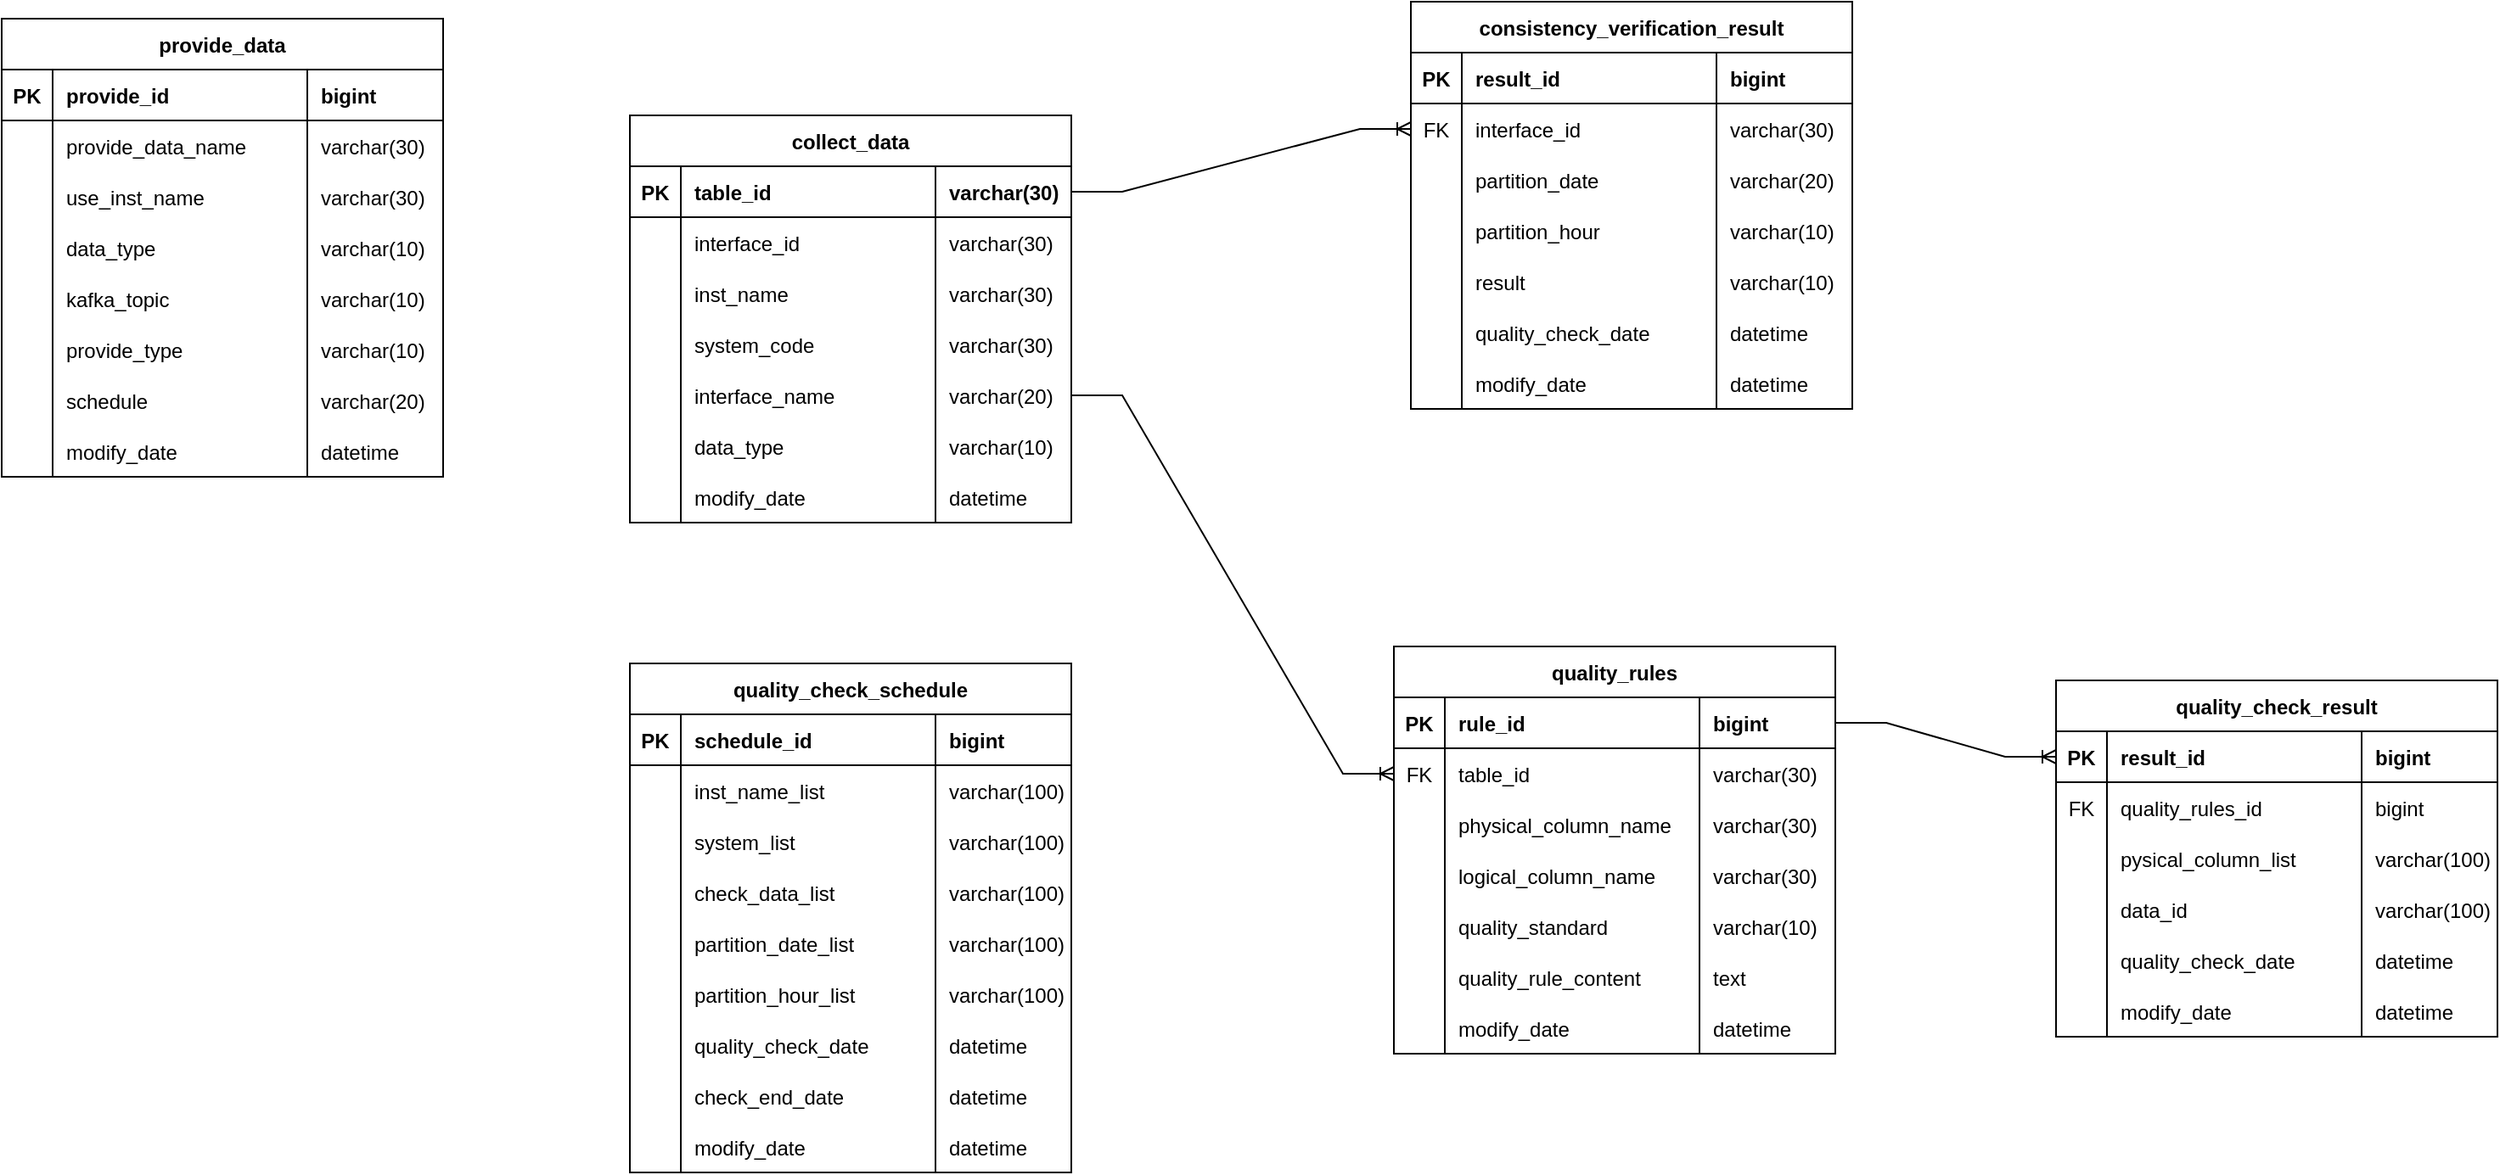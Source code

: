 <mxfile version="21.1.1" type="github">
  <diagram name="페이지-1" id="gCtmorrdQzXtGQJTeL6x">
    <mxGraphModel dx="1164" dy="756" grid="1" gridSize="10" guides="1" tooltips="1" connect="1" arrows="1" fold="1" page="1" pageScale="1" pageWidth="2336" pageHeight="1654" math="0" shadow="0">
      <root>
        <mxCell id="0" />
        <mxCell id="1" parent="0" />
        <mxCell id="OEFRd_MZx9TeloPBR8H--1" value="collect_data" style="shape=table;startSize=30;container=1;collapsible=1;childLayout=tableLayout;fixedRows=1;rowLines=0;fontStyle=1;align=center;resizeLast=1;rounded=0;" parent="1" vertex="1">
          <mxGeometry x="870" y="367" width="260" height="240" as="geometry" />
        </mxCell>
        <mxCell id="OEFRd_MZx9TeloPBR8H--2" value="" style="shape=tableRow;horizontal=0;startSize=0;swimlaneHead=0;swimlaneBody=0;fillColor=none;collapsible=0;dropTarget=0;points=[[0,0.5],[1,0.5]];portConstraint=eastwest;top=0;left=0;right=0;bottom=1;rounded=0;" parent="OEFRd_MZx9TeloPBR8H--1" vertex="1">
          <mxGeometry y="30" width="260" height="30" as="geometry" />
        </mxCell>
        <mxCell id="OEFRd_MZx9TeloPBR8H--3" value="PK" style="shape=partialRectangle;connectable=0;fillColor=none;top=0;left=0;bottom=0;right=0;fontStyle=1;overflow=hidden;rounded=0;" parent="OEFRd_MZx9TeloPBR8H--2" vertex="1">
          <mxGeometry width="30" height="30" as="geometry">
            <mxRectangle width="30" height="30" as="alternateBounds" />
          </mxGeometry>
        </mxCell>
        <mxCell id="OEFRd_MZx9TeloPBR8H--4" value="table_id" style="shape=partialRectangle;connectable=0;fillColor=none;top=0;left=0;bottom=0;right=0;align=left;spacingLeft=6;fontStyle=1;overflow=hidden;rounded=0;" parent="OEFRd_MZx9TeloPBR8H--2" vertex="1">
          <mxGeometry x="30" width="150" height="30" as="geometry">
            <mxRectangle width="150" height="30" as="alternateBounds" />
          </mxGeometry>
        </mxCell>
        <mxCell id="OEFRd_MZx9TeloPBR8H--5" value="varchar(30)" style="shape=partialRectangle;connectable=0;fillColor=none;top=0;left=0;bottom=0;right=0;align=left;spacingLeft=6;fontStyle=1;overflow=hidden;rounded=0;" parent="OEFRd_MZx9TeloPBR8H--2" vertex="1">
          <mxGeometry x="180" width="80" height="30" as="geometry">
            <mxRectangle width="80" height="30" as="alternateBounds" />
          </mxGeometry>
        </mxCell>
        <mxCell id="OEFRd_MZx9TeloPBR8H--6" value="" style="shape=tableRow;horizontal=0;startSize=0;swimlaneHead=0;swimlaneBody=0;fillColor=none;collapsible=0;dropTarget=0;points=[[0,0.5],[1,0.5]];portConstraint=eastwest;top=0;left=0;right=0;bottom=0;rounded=0;" parent="OEFRd_MZx9TeloPBR8H--1" vertex="1">
          <mxGeometry y="60" width="260" height="30" as="geometry" />
        </mxCell>
        <mxCell id="OEFRd_MZx9TeloPBR8H--7" value="" style="shape=partialRectangle;connectable=0;fillColor=none;top=0;left=0;bottom=0;right=0;editable=1;overflow=hidden;rounded=0;" parent="OEFRd_MZx9TeloPBR8H--6" vertex="1">
          <mxGeometry width="30" height="30" as="geometry">
            <mxRectangle width="30" height="30" as="alternateBounds" />
          </mxGeometry>
        </mxCell>
        <mxCell id="OEFRd_MZx9TeloPBR8H--8" value="interface_id" style="shape=partialRectangle;connectable=0;fillColor=none;top=0;left=0;bottom=0;right=0;align=left;spacingLeft=6;overflow=hidden;rounded=0;" parent="OEFRd_MZx9TeloPBR8H--6" vertex="1">
          <mxGeometry x="30" width="150" height="30" as="geometry">
            <mxRectangle width="150" height="30" as="alternateBounds" />
          </mxGeometry>
        </mxCell>
        <mxCell id="OEFRd_MZx9TeloPBR8H--9" value="varchar(30)" style="shape=partialRectangle;connectable=0;fillColor=none;top=0;left=0;bottom=0;right=0;align=left;spacingLeft=6;overflow=hidden;rounded=0;" parent="OEFRd_MZx9TeloPBR8H--6" vertex="1">
          <mxGeometry x="180" width="80" height="30" as="geometry">
            <mxRectangle width="80" height="30" as="alternateBounds" />
          </mxGeometry>
        </mxCell>
        <mxCell id="TdDrDDZxG0y2GDKmAZ-x-5" value="" style="shape=tableRow;horizontal=0;startSize=0;swimlaneHead=0;swimlaneBody=0;fillColor=none;collapsible=0;dropTarget=0;points=[[0,0.5],[1,0.5]];portConstraint=eastwest;top=0;left=0;right=0;bottom=0;rounded=0;" parent="OEFRd_MZx9TeloPBR8H--1" vertex="1">
          <mxGeometry y="90" width="260" height="30" as="geometry" />
        </mxCell>
        <mxCell id="TdDrDDZxG0y2GDKmAZ-x-6" value="" style="shape=partialRectangle;connectable=0;fillColor=none;top=0;left=0;bottom=0;right=0;editable=1;overflow=hidden;rounded=0;" parent="TdDrDDZxG0y2GDKmAZ-x-5" vertex="1">
          <mxGeometry width="30" height="30" as="geometry">
            <mxRectangle width="30" height="30" as="alternateBounds" />
          </mxGeometry>
        </mxCell>
        <mxCell id="TdDrDDZxG0y2GDKmAZ-x-7" value="inst_name" style="shape=partialRectangle;connectable=0;fillColor=none;top=0;left=0;bottom=0;right=0;align=left;spacingLeft=6;overflow=hidden;rounded=0;" parent="TdDrDDZxG0y2GDKmAZ-x-5" vertex="1">
          <mxGeometry x="30" width="150" height="30" as="geometry">
            <mxRectangle width="150" height="30" as="alternateBounds" />
          </mxGeometry>
        </mxCell>
        <mxCell id="TdDrDDZxG0y2GDKmAZ-x-8" value="varchar(30)" style="shape=partialRectangle;connectable=0;fillColor=none;top=0;left=0;bottom=0;right=0;align=left;spacingLeft=6;overflow=hidden;rounded=0;" parent="TdDrDDZxG0y2GDKmAZ-x-5" vertex="1">
          <mxGeometry x="180" width="80" height="30" as="geometry">
            <mxRectangle width="80" height="30" as="alternateBounds" />
          </mxGeometry>
        </mxCell>
        <mxCell id="OEFRd_MZx9TeloPBR8H--10" value="" style="shape=tableRow;horizontal=0;startSize=0;swimlaneHead=0;swimlaneBody=0;fillColor=none;collapsible=0;dropTarget=0;points=[[0,0.5],[1,0.5]];portConstraint=eastwest;top=0;left=0;right=0;bottom=0;rounded=0;" parent="OEFRd_MZx9TeloPBR8H--1" vertex="1">
          <mxGeometry y="120" width="260" height="30" as="geometry" />
        </mxCell>
        <mxCell id="OEFRd_MZx9TeloPBR8H--11" value="" style="shape=partialRectangle;connectable=0;fillColor=none;top=0;left=0;bottom=0;right=0;editable=1;overflow=hidden;rounded=0;" parent="OEFRd_MZx9TeloPBR8H--10" vertex="1">
          <mxGeometry width="30" height="30" as="geometry">
            <mxRectangle width="30" height="30" as="alternateBounds" />
          </mxGeometry>
        </mxCell>
        <mxCell id="OEFRd_MZx9TeloPBR8H--12" value="system_code" style="shape=partialRectangle;connectable=0;fillColor=none;top=0;left=0;bottom=0;right=0;align=left;spacingLeft=6;overflow=hidden;rounded=0;" parent="OEFRd_MZx9TeloPBR8H--10" vertex="1">
          <mxGeometry x="30" width="150" height="30" as="geometry">
            <mxRectangle width="150" height="30" as="alternateBounds" />
          </mxGeometry>
        </mxCell>
        <mxCell id="OEFRd_MZx9TeloPBR8H--13" value="varchar(30)" style="shape=partialRectangle;connectable=0;fillColor=none;top=0;left=0;bottom=0;right=0;align=left;spacingLeft=6;overflow=hidden;rounded=0;" parent="OEFRd_MZx9TeloPBR8H--10" vertex="1">
          <mxGeometry x="180" width="80" height="30" as="geometry">
            <mxRectangle width="80" height="30" as="alternateBounds" />
          </mxGeometry>
        </mxCell>
        <mxCell id="OEFRd_MZx9TeloPBR8H--14" value="" style="shape=tableRow;horizontal=0;startSize=0;swimlaneHead=0;swimlaneBody=0;fillColor=none;collapsible=0;dropTarget=0;points=[[0,0.5],[1,0.5]];portConstraint=eastwest;top=0;left=0;right=0;bottom=0;rounded=0;" parent="OEFRd_MZx9TeloPBR8H--1" vertex="1">
          <mxGeometry y="150" width="260" height="30" as="geometry" />
        </mxCell>
        <mxCell id="OEFRd_MZx9TeloPBR8H--15" value="" style="shape=partialRectangle;connectable=0;fillColor=none;top=0;left=0;bottom=0;right=0;editable=1;overflow=hidden;rounded=0;" parent="OEFRd_MZx9TeloPBR8H--14" vertex="1">
          <mxGeometry width="30" height="30" as="geometry">
            <mxRectangle width="30" height="30" as="alternateBounds" />
          </mxGeometry>
        </mxCell>
        <mxCell id="OEFRd_MZx9TeloPBR8H--16" value="interface_name" style="shape=partialRectangle;connectable=0;fillColor=none;top=0;left=0;bottom=0;right=0;align=left;spacingLeft=6;overflow=hidden;rounded=0;" parent="OEFRd_MZx9TeloPBR8H--14" vertex="1">
          <mxGeometry x="30" width="150" height="30" as="geometry">
            <mxRectangle width="150" height="30" as="alternateBounds" />
          </mxGeometry>
        </mxCell>
        <mxCell id="OEFRd_MZx9TeloPBR8H--17" value="varchar(20)" style="shape=partialRectangle;connectable=0;fillColor=none;top=0;left=0;bottom=0;right=0;align=left;spacingLeft=6;overflow=hidden;rounded=0;" parent="OEFRd_MZx9TeloPBR8H--14" vertex="1">
          <mxGeometry x="180" width="80" height="30" as="geometry">
            <mxRectangle width="80" height="30" as="alternateBounds" />
          </mxGeometry>
        </mxCell>
        <mxCell id="OEFRd_MZx9TeloPBR8H--18" value="" style="shape=tableRow;horizontal=0;startSize=0;swimlaneHead=0;swimlaneBody=0;fillColor=none;collapsible=0;dropTarget=0;points=[[0,0.5],[1,0.5]];portConstraint=eastwest;top=0;left=0;right=0;bottom=0;rounded=0;" parent="OEFRd_MZx9TeloPBR8H--1" vertex="1">
          <mxGeometry y="180" width="260" height="30" as="geometry" />
        </mxCell>
        <mxCell id="OEFRd_MZx9TeloPBR8H--19" value="" style="shape=partialRectangle;connectable=0;fillColor=none;top=0;left=0;bottom=0;right=0;editable=1;overflow=hidden;rounded=0;" parent="OEFRd_MZx9TeloPBR8H--18" vertex="1">
          <mxGeometry width="30" height="30" as="geometry">
            <mxRectangle width="30" height="30" as="alternateBounds" />
          </mxGeometry>
        </mxCell>
        <mxCell id="OEFRd_MZx9TeloPBR8H--20" value="data_type" style="shape=partialRectangle;connectable=0;fillColor=none;top=0;left=0;bottom=0;right=0;align=left;spacingLeft=6;overflow=hidden;rounded=0;" parent="OEFRd_MZx9TeloPBR8H--18" vertex="1">
          <mxGeometry x="30" width="150" height="30" as="geometry">
            <mxRectangle width="150" height="30" as="alternateBounds" />
          </mxGeometry>
        </mxCell>
        <mxCell id="OEFRd_MZx9TeloPBR8H--21" value="varchar(10)" style="shape=partialRectangle;connectable=0;fillColor=none;top=0;left=0;bottom=0;right=0;align=left;spacingLeft=6;overflow=hidden;rounded=0;" parent="OEFRd_MZx9TeloPBR8H--18" vertex="1">
          <mxGeometry x="180" width="80" height="30" as="geometry">
            <mxRectangle width="80" height="30" as="alternateBounds" />
          </mxGeometry>
        </mxCell>
        <mxCell id="1Gq-M5lygtdmoKkYNwHt-1" style="shape=tableRow;horizontal=0;startSize=0;swimlaneHead=0;swimlaneBody=0;fillColor=none;collapsible=0;dropTarget=0;points=[[0,0.5],[1,0.5]];portConstraint=eastwest;top=0;left=0;right=0;bottom=0;rounded=0;" parent="OEFRd_MZx9TeloPBR8H--1" vertex="1">
          <mxGeometry y="210" width="260" height="30" as="geometry" />
        </mxCell>
        <mxCell id="1Gq-M5lygtdmoKkYNwHt-2" style="shape=partialRectangle;connectable=0;fillColor=none;top=0;left=0;bottom=0;right=0;editable=1;overflow=hidden;rounded=0;" parent="1Gq-M5lygtdmoKkYNwHt-1" vertex="1">
          <mxGeometry width="30" height="30" as="geometry">
            <mxRectangle width="30" height="30" as="alternateBounds" />
          </mxGeometry>
        </mxCell>
        <mxCell id="1Gq-M5lygtdmoKkYNwHt-3" value="modify_date" style="shape=partialRectangle;connectable=0;fillColor=none;top=0;left=0;bottom=0;right=0;align=left;spacingLeft=6;overflow=hidden;rounded=0;" parent="1Gq-M5lygtdmoKkYNwHt-1" vertex="1">
          <mxGeometry x="30" width="150" height="30" as="geometry">
            <mxRectangle width="150" height="30" as="alternateBounds" />
          </mxGeometry>
        </mxCell>
        <mxCell id="1Gq-M5lygtdmoKkYNwHt-4" value="datetime" style="shape=partialRectangle;connectable=0;fillColor=none;top=0;left=0;bottom=0;right=0;align=left;spacingLeft=6;overflow=hidden;rounded=0;" parent="1Gq-M5lygtdmoKkYNwHt-1" vertex="1">
          <mxGeometry x="180" width="80" height="30" as="geometry">
            <mxRectangle width="80" height="30" as="alternateBounds" />
          </mxGeometry>
        </mxCell>
        <mxCell id="OEFRd_MZx9TeloPBR8H--34" value="quality_check_schedule" style="shape=table;startSize=30;container=1;collapsible=1;childLayout=tableLayout;fixedRows=1;rowLines=0;fontStyle=1;align=center;resizeLast=1;rounded=0;" parent="1" vertex="1">
          <mxGeometry x="870" y="690" width="260" height="300" as="geometry" />
        </mxCell>
        <mxCell id="OEFRd_MZx9TeloPBR8H--35" value="" style="shape=tableRow;horizontal=0;startSize=0;swimlaneHead=0;swimlaneBody=0;fillColor=none;collapsible=0;dropTarget=0;points=[[0,0.5],[1,0.5]];portConstraint=eastwest;top=0;left=0;right=0;bottom=1;rounded=0;" parent="OEFRd_MZx9TeloPBR8H--34" vertex="1">
          <mxGeometry y="30" width="260" height="30" as="geometry" />
        </mxCell>
        <mxCell id="OEFRd_MZx9TeloPBR8H--36" value="PK" style="shape=partialRectangle;connectable=0;fillColor=none;top=0;left=0;bottom=0;right=0;fontStyle=1;overflow=hidden;rounded=0;" parent="OEFRd_MZx9TeloPBR8H--35" vertex="1">
          <mxGeometry width="30" height="30" as="geometry">
            <mxRectangle width="30" height="30" as="alternateBounds" />
          </mxGeometry>
        </mxCell>
        <mxCell id="OEFRd_MZx9TeloPBR8H--37" value="schedule_id" style="shape=partialRectangle;connectable=0;fillColor=none;top=0;left=0;bottom=0;right=0;align=left;spacingLeft=6;fontStyle=1;overflow=hidden;rounded=0;" parent="OEFRd_MZx9TeloPBR8H--35" vertex="1">
          <mxGeometry x="30" width="150" height="30" as="geometry">
            <mxRectangle width="150" height="30" as="alternateBounds" />
          </mxGeometry>
        </mxCell>
        <mxCell id="OEFRd_MZx9TeloPBR8H--38" value="bigint" style="shape=partialRectangle;connectable=0;fillColor=none;top=0;left=0;bottom=0;right=0;align=left;spacingLeft=6;fontStyle=1;overflow=hidden;rounded=0;" parent="OEFRd_MZx9TeloPBR8H--35" vertex="1">
          <mxGeometry x="180" width="80" height="30" as="geometry">
            <mxRectangle width="80" height="30" as="alternateBounds" />
          </mxGeometry>
        </mxCell>
        <mxCell id="OEFRd_MZx9TeloPBR8H--43" value="" style="shape=tableRow;horizontal=0;startSize=0;swimlaneHead=0;swimlaneBody=0;fillColor=none;collapsible=0;dropTarget=0;points=[[0,0.5],[1,0.5]];portConstraint=eastwest;top=0;left=0;right=0;bottom=0;rounded=0;" parent="OEFRd_MZx9TeloPBR8H--34" vertex="1">
          <mxGeometry y="60" width="260" height="30" as="geometry" />
        </mxCell>
        <mxCell id="OEFRd_MZx9TeloPBR8H--44" value="" style="shape=partialRectangle;connectable=0;fillColor=none;top=0;left=0;bottom=0;right=0;editable=1;overflow=hidden;rounded=0;" parent="OEFRd_MZx9TeloPBR8H--43" vertex="1">
          <mxGeometry width="30" height="30" as="geometry">
            <mxRectangle width="30" height="30" as="alternateBounds" />
          </mxGeometry>
        </mxCell>
        <mxCell id="OEFRd_MZx9TeloPBR8H--45" value="inst_name_list" style="shape=partialRectangle;connectable=0;fillColor=none;top=0;left=0;bottom=0;right=0;align=left;spacingLeft=6;overflow=hidden;rounded=0;" parent="OEFRd_MZx9TeloPBR8H--43" vertex="1">
          <mxGeometry x="30" width="150" height="30" as="geometry">
            <mxRectangle width="150" height="30" as="alternateBounds" />
          </mxGeometry>
        </mxCell>
        <mxCell id="OEFRd_MZx9TeloPBR8H--46" value="varchar(100)" style="shape=partialRectangle;connectable=0;fillColor=none;top=0;left=0;bottom=0;right=0;align=left;spacingLeft=6;overflow=hidden;rounded=0;" parent="OEFRd_MZx9TeloPBR8H--43" vertex="1">
          <mxGeometry x="180" width="80" height="30" as="geometry">
            <mxRectangle width="80" height="30" as="alternateBounds" />
          </mxGeometry>
        </mxCell>
        <mxCell id="OEFRd_MZx9TeloPBR8H--205" value="" style="shape=tableRow;horizontal=0;startSize=0;swimlaneHead=0;swimlaneBody=0;fillColor=none;collapsible=0;dropTarget=0;points=[[0,0.5],[1,0.5]];portConstraint=eastwest;top=0;left=0;right=0;bottom=0;rounded=0;" parent="OEFRd_MZx9TeloPBR8H--34" vertex="1">
          <mxGeometry y="90" width="260" height="30" as="geometry" />
        </mxCell>
        <mxCell id="OEFRd_MZx9TeloPBR8H--206" value="" style="shape=partialRectangle;connectable=0;fillColor=none;top=0;left=0;bottom=0;right=0;editable=1;overflow=hidden;rounded=0;" parent="OEFRd_MZx9TeloPBR8H--205" vertex="1">
          <mxGeometry width="30" height="30" as="geometry">
            <mxRectangle width="30" height="30" as="alternateBounds" />
          </mxGeometry>
        </mxCell>
        <mxCell id="OEFRd_MZx9TeloPBR8H--207" value="system_list" style="shape=partialRectangle;connectable=0;fillColor=none;top=0;left=0;bottom=0;right=0;align=left;spacingLeft=6;overflow=hidden;rounded=0;" parent="OEFRd_MZx9TeloPBR8H--205" vertex="1">
          <mxGeometry x="30" width="150" height="30" as="geometry">
            <mxRectangle width="150" height="30" as="alternateBounds" />
          </mxGeometry>
        </mxCell>
        <mxCell id="OEFRd_MZx9TeloPBR8H--208" value="varchar(100)" style="shape=partialRectangle;connectable=0;fillColor=none;top=0;left=0;bottom=0;right=0;align=left;spacingLeft=6;overflow=hidden;rounded=0;" parent="OEFRd_MZx9TeloPBR8H--205" vertex="1">
          <mxGeometry x="180" width="80" height="30" as="geometry">
            <mxRectangle width="80" height="30" as="alternateBounds" />
          </mxGeometry>
        </mxCell>
        <mxCell id="OEFRd_MZx9TeloPBR8H--213" value="" style="shape=tableRow;horizontal=0;startSize=0;swimlaneHead=0;swimlaneBody=0;fillColor=none;collapsible=0;dropTarget=0;points=[[0,0.5],[1,0.5]];portConstraint=eastwest;top=0;left=0;right=0;bottom=0;rounded=0;" parent="OEFRd_MZx9TeloPBR8H--34" vertex="1">
          <mxGeometry y="120" width="260" height="30" as="geometry" />
        </mxCell>
        <mxCell id="OEFRd_MZx9TeloPBR8H--214" value="" style="shape=partialRectangle;connectable=0;fillColor=none;top=0;left=0;bottom=0;right=0;editable=1;overflow=hidden;rounded=0;" parent="OEFRd_MZx9TeloPBR8H--213" vertex="1">
          <mxGeometry width="30" height="30" as="geometry">
            <mxRectangle width="30" height="30" as="alternateBounds" />
          </mxGeometry>
        </mxCell>
        <mxCell id="OEFRd_MZx9TeloPBR8H--215" value="check_data_list" style="shape=partialRectangle;connectable=0;fillColor=none;top=0;left=0;bottom=0;right=0;align=left;spacingLeft=6;overflow=hidden;rounded=0;" parent="OEFRd_MZx9TeloPBR8H--213" vertex="1">
          <mxGeometry x="30" width="150" height="30" as="geometry">
            <mxRectangle width="150" height="30" as="alternateBounds" />
          </mxGeometry>
        </mxCell>
        <mxCell id="OEFRd_MZx9TeloPBR8H--216" value="varchar(100)" style="shape=partialRectangle;connectable=0;fillColor=none;top=0;left=0;bottom=0;right=0;align=left;spacingLeft=6;overflow=hidden;rounded=0;" parent="OEFRd_MZx9TeloPBR8H--213" vertex="1">
          <mxGeometry x="180" width="80" height="30" as="geometry">
            <mxRectangle width="80" height="30" as="alternateBounds" />
          </mxGeometry>
        </mxCell>
        <mxCell id="OEFRd_MZx9TeloPBR8H--217" value="" style="shape=tableRow;horizontal=0;startSize=0;swimlaneHead=0;swimlaneBody=0;fillColor=none;collapsible=0;dropTarget=0;points=[[0,0.5],[1,0.5]];portConstraint=eastwest;top=0;left=0;right=0;bottom=0;rounded=0;" parent="OEFRd_MZx9TeloPBR8H--34" vertex="1">
          <mxGeometry y="150" width="260" height="30" as="geometry" />
        </mxCell>
        <mxCell id="OEFRd_MZx9TeloPBR8H--218" value="" style="shape=partialRectangle;connectable=0;fillColor=none;top=0;left=0;bottom=0;right=0;editable=1;overflow=hidden;rounded=0;" parent="OEFRd_MZx9TeloPBR8H--217" vertex="1">
          <mxGeometry width="30" height="30" as="geometry">
            <mxRectangle width="30" height="30" as="alternateBounds" />
          </mxGeometry>
        </mxCell>
        <mxCell id="OEFRd_MZx9TeloPBR8H--219" value="partition_date_list" style="shape=partialRectangle;connectable=0;fillColor=none;top=0;left=0;bottom=0;right=0;align=left;spacingLeft=6;overflow=hidden;rounded=0;" parent="OEFRd_MZx9TeloPBR8H--217" vertex="1">
          <mxGeometry x="30" width="150" height="30" as="geometry">
            <mxRectangle width="150" height="30" as="alternateBounds" />
          </mxGeometry>
        </mxCell>
        <mxCell id="OEFRd_MZx9TeloPBR8H--220" value="varchar(100)" style="shape=partialRectangle;connectable=0;fillColor=none;top=0;left=0;bottom=0;right=0;align=left;spacingLeft=6;overflow=hidden;rounded=0;" parent="OEFRd_MZx9TeloPBR8H--217" vertex="1">
          <mxGeometry x="180" width="80" height="30" as="geometry">
            <mxRectangle width="80" height="30" as="alternateBounds" />
          </mxGeometry>
        </mxCell>
        <mxCell id="OEFRd_MZx9TeloPBR8H--221" value="" style="shape=tableRow;horizontal=0;startSize=0;swimlaneHead=0;swimlaneBody=0;fillColor=none;collapsible=0;dropTarget=0;points=[[0,0.5],[1,0.5]];portConstraint=eastwest;top=0;left=0;right=0;bottom=0;rounded=0;" parent="OEFRd_MZx9TeloPBR8H--34" vertex="1">
          <mxGeometry y="180" width="260" height="30" as="geometry" />
        </mxCell>
        <mxCell id="OEFRd_MZx9TeloPBR8H--222" value="" style="shape=partialRectangle;connectable=0;fillColor=none;top=0;left=0;bottom=0;right=0;editable=1;overflow=hidden;rounded=0;" parent="OEFRd_MZx9TeloPBR8H--221" vertex="1">
          <mxGeometry width="30" height="30" as="geometry">
            <mxRectangle width="30" height="30" as="alternateBounds" />
          </mxGeometry>
        </mxCell>
        <mxCell id="OEFRd_MZx9TeloPBR8H--223" value="partition_hour_list" style="shape=partialRectangle;connectable=0;fillColor=none;top=0;left=0;bottom=0;right=0;align=left;spacingLeft=6;overflow=hidden;rounded=0;" parent="OEFRd_MZx9TeloPBR8H--221" vertex="1">
          <mxGeometry x="30" width="150" height="30" as="geometry">
            <mxRectangle width="150" height="30" as="alternateBounds" />
          </mxGeometry>
        </mxCell>
        <mxCell id="OEFRd_MZx9TeloPBR8H--224" value="varchar(100)" style="shape=partialRectangle;connectable=0;fillColor=none;top=0;left=0;bottom=0;right=0;align=left;spacingLeft=6;overflow=hidden;rounded=0;" parent="OEFRd_MZx9TeloPBR8H--221" vertex="1">
          <mxGeometry x="180" width="80" height="30" as="geometry">
            <mxRectangle width="80" height="30" as="alternateBounds" />
          </mxGeometry>
        </mxCell>
        <mxCell id="OEFRd_MZx9TeloPBR8H--47" value="" style="shape=tableRow;horizontal=0;startSize=0;swimlaneHead=0;swimlaneBody=0;fillColor=none;collapsible=0;dropTarget=0;points=[[0,0.5],[1,0.5]];portConstraint=eastwest;top=0;left=0;right=0;bottom=0;rounded=0;" parent="OEFRd_MZx9TeloPBR8H--34" vertex="1">
          <mxGeometry y="210" width="260" height="30" as="geometry" />
        </mxCell>
        <mxCell id="OEFRd_MZx9TeloPBR8H--48" value="" style="shape=partialRectangle;connectable=0;fillColor=none;top=0;left=0;bottom=0;right=0;editable=1;overflow=hidden;rounded=0;" parent="OEFRd_MZx9TeloPBR8H--47" vertex="1">
          <mxGeometry width="30" height="30" as="geometry">
            <mxRectangle width="30" height="30" as="alternateBounds" />
          </mxGeometry>
        </mxCell>
        <mxCell id="OEFRd_MZx9TeloPBR8H--49" value="quality_check_date" style="shape=partialRectangle;connectable=0;fillColor=none;top=0;left=0;bottom=0;right=0;align=left;spacingLeft=6;overflow=hidden;rounded=0;" parent="OEFRd_MZx9TeloPBR8H--47" vertex="1">
          <mxGeometry x="30" width="150" height="30" as="geometry">
            <mxRectangle width="150" height="30" as="alternateBounds" />
          </mxGeometry>
        </mxCell>
        <mxCell id="OEFRd_MZx9TeloPBR8H--50" value="datetime" style="shape=partialRectangle;connectable=0;fillColor=none;top=0;left=0;bottom=0;right=0;align=left;spacingLeft=6;overflow=hidden;rounded=0;" parent="OEFRd_MZx9TeloPBR8H--47" vertex="1">
          <mxGeometry x="180" width="80" height="30" as="geometry">
            <mxRectangle width="80" height="30" as="alternateBounds" />
          </mxGeometry>
        </mxCell>
        <mxCell id="OEFRd_MZx9TeloPBR8H--185" value="" style="shape=tableRow;horizontal=0;startSize=0;swimlaneHead=0;swimlaneBody=0;fillColor=none;collapsible=0;dropTarget=0;points=[[0,0.5],[1,0.5]];portConstraint=eastwest;top=0;left=0;right=0;bottom=0;rounded=0;" parent="OEFRd_MZx9TeloPBR8H--34" vertex="1">
          <mxGeometry y="240" width="260" height="30" as="geometry" />
        </mxCell>
        <mxCell id="OEFRd_MZx9TeloPBR8H--186" value="" style="shape=partialRectangle;connectable=0;fillColor=none;top=0;left=0;bottom=0;right=0;editable=1;overflow=hidden;rounded=0;" parent="OEFRd_MZx9TeloPBR8H--185" vertex="1">
          <mxGeometry width="30" height="30" as="geometry">
            <mxRectangle width="30" height="30" as="alternateBounds" />
          </mxGeometry>
        </mxCell>
        <mxCell id="OEFRd_MZx9TeloPBR8H--187" value="check_end_date" style="shape=partialRectangle;connectable=0;fillColor=none;top=0;left=0;bottom=0;right=0;align=left;spacingLeft=6;overflow=hidden;rounded=0;" parent="OEFRd_MZx9TeloPBR8H--185" vertex="1">
          <mxGeometry x="30" width="150" height="30" as="geometry">
            <mxRectangle width="150" height="30" as="alternateBounds" />
          </mxGeometry>
        </mxCell>
        <mxCell id="OEFRd_MZx9TeloPBR8H--188" value="datetime" style="shape=partialRectangle;connectable=0;fillColor=none;top=0;left=0;bottom=0;right=0;align=left;spacingLeft=6;overflow=hidden;rounded=0;" parent="OEFRd_MZx9TeloPBR8H--185" vertex="1">
          <mxGeometry x="180" width="80" height="30" as="geometry">
            <mxRectangle width="80" height="30" as="alternateBounds" />
          </mxGeometry>
        </mxCell>
        <mxCell id="OEFRd_MZx9TeloPBR8H--189" value="" style="shape=tableRow;horizontal=0;startSize=0;swimlaneHead=0;swimlaneBody=0;fillColor=none;collapsible=0;dropTarget=0;points=[[0,0.5],[1,0.5]];portConstraint=eastwest;top=0;left=0;right=0;bottom=0;rounded=0;" parent="OEFRd_MZx9TeloPBR8H--34" vertex="1">
          <mxGeometry y="270" width="260" height="30" as="geometry" />
        </mxCell>
        <mxCell id="OEFRd_MZx9TeloPBR8H--190" value="" style="shape=partialRectangle;connectable=0;fillColor=none;top=0;left=0;bottom=0;right=0;editable=1;overflow=hidden;rounded=0;" parent="OEFRd_MZx9TeloPBR8H--189" vertex="1">
          <mxGeometry width="30" height="30" as="geometry">
            <mxRectangle width="30" height="30" as="alternateBounds" />
          </mxGeometry>
        </mxCell>
        <mxCell id="OEFRd_MZx9TeloPBR8H--191" value="modify_date" style="shape=partialRectangle;connectable=0;fillColor=none;top=0;left=0;bottom=0;right=0;align=left;spacingLeft=6;overflow=hidden;rounded=0;" parent="OEFRd_MZx9TeloPBR8H--189" vertex="1">
          <mxGeometry x="30" width="150" height="30" as="geometry">
            <mxRectangle width="150" height="30" as="alternateBounds" />
          </mxGeometry>
        </mxCell>
        <mxCell id="OEFRd_MZx9TeloPBR8H--192" value="datetime" style="shape=partialRectangle;connectable=0;fillColor=none;top=0;left=0;bottom=0;right=0;align=left;spacingLeft=6;overflow=hidden;rounded=0;" parent="OEFRd_MZx9TeloPBR8H--189" vertex="1">
          <mxGeometry x="180" width="80" height="30" as="geometry">
            <mxRectangle width="80" height="30" as="alternateBounds" />
          </mxGeometry>
        </mxCell>
        <mxCell id="OEFRd_MZx9TeloPBR8H--63" value="quality_rules" style="shape=table;startSize=30;container=1;collapsible=1;childLayout=tableLayout;fixedRows=1;rowLines=0;fontStyle=1;align=center;resizeLast=1;rounded=0;" parent="1" vertex="1">
          <mxGeometry x="1320" y="680" width="260" height="240" as="geometry" />
        </mxCell>
        <mxCell id="OEFRd_MZx9TeloPBR8H--64" value="" style="shape=tableRow;horizontal=0;startSize=0;swimlaneHead=0;swimlaneBody=0;fillColor=none;collapsible=0;dropTarget=0;points=[[0,0.5],[1,0.5]];portConstraint=eastwest;top=0;left=0;right=0;bottom=1;rounded=0;" parent="OEFRd_MZx9TeloPBR8H--63" vertex="1">
          <mxGeometry y="30" width="260" height="30" as="geometry" />
        </mxCell>
        <mxCell id="OEFRd_MZx9TeloPBR8H--65" value="PK" style="shape=partialRectangle;connectable=0;fillColor=none;top=0;left=0;bottom=0;right=0;fontStyle=1;overflow=hidden;rounded=0;" parent="OEFRd_MZx9TeloPBR8H--64" vertex="1">
          <mxGeometry width="30" height="30" as="geometry">
            <mxRectangle width="30" height="30" as="alternateBounds" />
          </mxGeometry>
        </mxCell>
        <mxCell id="OEFRd_MZx9TeloPBR8H--66" value="rule_id" style="shape=partialRectangle;connectable=0;fillColor=none;top=0;left=0;bottom=0;right=0;align=left;spacingLeft=6;fontStyle=1;overflow=hidden;rounded=0;" parent="OEFRd_MZx9TeloPBR8H--64" vertex="1">
          <mxGeometry x="30" width="150" height="30" as="geometry">
            <mxRectangle width="150" height="30" as="alternateBounds" />
          </mxGeometry>
        </mxCell>
        <mxCell id="OEFRd_MZx9TeloPBR8H--67" value="bigint" style="shape=partialRectangle;connectable=0;fillColor=none;top=0;left=0;bottom=0;right=0;align=left;spacingLeft=6;fontStyle=1;overflow=hidden;rounded=0;" parent="OEFRd_MZx9TeloPBR8H--64" vertex="1">
          <mxGeometry x="180" width="80" height="30" as="geometry">
            <mxRectangle width="80" height="30" as="alternateBounds" />
          </mxGeometry>
        </mxCell>
        <mxCell id="OEFRd_MZx9TeloPBR8H--68" value="" style="shape=tableRow;horizontal=0;startSize=0;swimlaneHead=0;swimlaneBody=0;fillColor=none;collapsible=0;dropTarget=0;points=[[0,0.5],[1,0.5]];portConstraint=eastwest;top=0;left=0;right=0;bottom=0;rounded=0;" parent="OEFRd_MZx9TeloPBR8H--63" vertex="1">
          <mxGeometry y="60" width="260" height="30" as="geometry" />
        </mxCell>
        <mxCell id="OEFRd_MZx9TeloPBR8H--69" value="FK" style="shape=partialRectangle;connectable=0;fillColor=none;top=0;left=0;bottom=0;right=0;editable=1;overflow=hidden;rounded=0;" parent="OEFRd_MZx9TeloPBR8H--68" vertex="1">
          <mxGeometry width="30" height="30" as="geometry">
            <mxRectangle width="30" height="30" as="alternateBounds" />
          </mxGeometry>
        </mxCell>
        <mxCell id="OEFRd_MZx9TeloPBR8H--70" value="table_id" style="shape=partialRectangle;connectable=0;fillColor=none;top=0;left=0;bottom=0;right=0;align=left;spacingLeft=6;overflow=hidden;rounded=0;" parent="OEFRd_MZx9TeloPBR8H--68" vertex="1">
          <mxGeometry x="30" width="150" height="30" as="geometry">
            <mxRectangle width="150" height="30" as="alternateBounds" />
          </mxGeometry>
        </mxCell>
        <mxCell id="OEFRd_MZx9TeloPBR8H--71" value="varchar(30)" style="shape=partialRectangle;connectable=0;fillColor=none;top=0;left=0;bottom=0;right=0;align=left;spacingLeft=6;overflow=hidden;rounded=0;" parent="OEFRd_MZx9TeloPBR8H--68" vertex="1">
          <mxGeometry x="180" width="80" height="30" as="geometry">
            <mxRectangle width="80" height="30" as="alternateBounds" />
          </mxGeometry>
        </mxCell>
        <mxCell id="OEFRd_MZx9TeloPBR8H--72" value="" style="shape=tableRow;horizontal=0;startSize=0;swimlaneHead=0;swimlaneBody=0;fillColor=none;collapsible=0;dropTarget=0;points=[[0,0.5],[1,0.5]];portConstraint=eastwest;top=0;left=0;right=0;bottom=0;rounded=0;" parent="OEFRd_MZx9TeloPBR8H--63" vertex="1">
          <mxGeometry y="90" width="260" height="30" as="geometry" />
        </mxCell>
        <mxCell id="OEFRd_MZx9TeloPBR8H--73" value="" style="shape=partialRectangle;connectable=0;fillColor=none;top=0;left=0;bottom=0;right=0;editable=1;overflow=hidden;rounded=0;" parent="OEFRd_MZx9TeloPBR8H--72" vertex="1">
          <mxGeometry width="30" height="30" as="geometry">
            <mxRectangle width="30" height="30" as="alternateBounds" />
          </mxGeometry>
        </mxCell>
        <mxCell id="OEFRd_MZx9TeloPBR8H--74" value="physical_column_name" style="shape=partialRectangle;connectable=0;fillColor=none;top=0;left=0;bottom=0;right=0;align=left;spacingLeft=6;overflow=hidden;rounded=0;" parent="OEFRd_MZx9TeloPBR8H--72" vertex="1">
          <mxGeometry x="30" width="150" height="30" as="geometry">
            <mxRectangle width="150" height="30" as="alternateBounds" />
          </mxGeometry>
        </mxCell>
        <mxCell id="OEFRd_MZx9TeloPBR8H--75" value="varchar(30)" style="shape=partialRectangle;connectable=0;fillColor=none;top=0;left=0;bottom=0;right=0;align=left;spacingLeft=6;overflow=hidden;rounded=0;" parent="OEFRd_MZx9TeloPBR8H--72" vertex="1">
          <mxGeometry x="180" width="80" height="30" as="geometry">
            <mxRectangle width="80" height="30" as="alternateBounds" />
          </mxGeometry>
        </mxCell>
        <mxCell id="OEFRd_MZx9TeloPBR8H--76" value="" style="shape=tableRow;horizontal=0;startSize=0;swimlaneHead=0;swimlaneBody=0;fillColor=none;collapsible=0;dropTarget=0;points=[[0,0.5],[1,0.5]];portConstraint=eastwest;top=0;left=0;right=0;bottom=0;rounded=0;" parent="OEFRd_MZx9TeloPBR8H--63" vertex="1">
          <mxGeometry y="120" width="260" height="30" as="geometry" />
        </mxCell>
        <mxCell id="OEFRd_MZx9TeloPBR8H--77" value="" style="shape=partialRectangle;connectable=0;fillColor=none;top=0;left=0;bottom=0;right=0;editable=1;overflow=hidden;rounded=0;" parent="OEFRd_MZx9TeloPBR8H--76" vertex="1">
          <mxGeometry width="30" height="30" as="geometry">
            <mxRectangle width="30" height="30" as="alternateBounds" />
          </mxGeometry>
        </mxCell>
        <mxCell id="OEFRd_MZx9TeloPBR8H--78" value="logical_column_name" style="shape=partialRectangle;connectable=0;fillColor=none;top=0;left=0;bottom=0;right=0;align=left;spacingLeft=6;overflow=hidden;rounded=0;" parent="OEFRd_MZx9TeloPBR8H--76" vertex="1">
          <mxGeometry x="30" width="150" height="30" as="geometry">
            <mxRectangle width="150" height="30" as="alternateBounds" />
          </mxGeometry>
        </mxCell>
        <mxCell id="OEFRd_MZx9TeloPBR8H--79" value="varchar(30)" style="shape=partialRectangle;connectable=0;fillColor=none;top=0;left=0;bottom=0;right=0;align=left;spacingLeft=6;overflow=hidden;rounded=0;" parent="OEFRd_MZx9TeloPBR8H--76" vertex="1">
          <mxGeometry x="180" width="80" height="30" as="geometry">
            <mxRectangle width="80" height="30" as="alternateBounds" />
          </mxGeometry>
        </mxCell>
        <mxCell id="OEFRd_MZx9TeloPBR8H--84" value="" style="shape=tableRow;horizontal=0;startSize=0;swimlaneHead=0;swimlaneBody=0;fillColor=none;collapsible=0;dropTarget=0;points=[[0,0.5],[1,0.5]];portConstraint=eastwest;top=0;left=0;right=0;bottom=0;rounded=0;" parent="OEFRd_MZx9TeloPBR8H--63" vertex="1">
          <mxGeometry y="150" width="260" height="30" as="geometry" />
        </mxCell>
        <mxCell id="OEFRd_MZx9TeloPBR8H--85" value="" style="shape=partialRectangle;connectable=0;fillColor=none;top=0;left=0;bottom=0;right=0;editable=1;overflow=hidden;rounded=0;" parent="OEFRd_MZx9TeloPBR8H--84" vertex="1">
          <mxGeometry width="30" height="30" as="geometry">
            <mxRectangle width="30" height="30" as="alternateBounds" />
          </mxGeometry>
        </mxCell>
        <mxCell id="OEFRd_MZx9TeloPBR8H--86" value="quality_standard" style="shape=partialRectangle;connectable=0;fillColor=none;top=0;left=0;bottom=0;right=0;align=left;spacingLeft=6;overflow=hidden;rounded=0;" parent="OEFRd_MZx9TeloPBR8H--84" vertex="1">
          <mxGeometry x="30" width="150" height="30" as="geometry">
            <mxRectangle width="150" height="30" as="alternateBounds" />
          </mxGeometry>
        </mxCell>
        <mxCell id="OEFRd_MZx9TeloPBR8H--87" value="varchar(10)" style="shape=partialRectangle;connectable=0;fillColor=none;top=0;left=0;bottom=0;right=0;align=left;spacingLeft=6;overflow=hidden;rounded=0;" parent="OEFRd_MZx9TeloPBR8H--84" vertex="1">
          <mxGeometry x="180" width="80" height="30" as="geometry">
            <mxRectangle width="80" height="30" as="alternateBounds" />
          </mxGeometry>
        </mxCell>
        <mxCell id="OEFRd_MZx9TeloPBR8H--88" value="" style="shape=tableRow;horizontal=0;startSize=0;swimlaneHead=0;swimlaneBody=0;fillColor=none;collapsible=0;dropTarget=0;points=[[0,0.5],[1,0.5]];portConstraint=eastwest;top=0;left=0;right=0;bottom=0;rounded=0;" parent="OEFRd_MZx9TeloPBR8H--63" vertex="1">
          <mxGeometry y="180" width="260" height="30" as="geometry" />
        </mxCell>
        <mxCell id="OEFRd_MZx9TeloPBR8H--89" value="" style="shape=partialRectangle;connectable=0;fillColor=none;top=0;left=0;bottom=0;right=0;editable=1;overflow=hidden;rounded=0;" parent="OEFRd_MZx9TeloPBR8H--88" vertex="1">
          <mxGeometry width="30" height="30" as="geometry">
            <mxRectangle width="30" height="30" as="alternateBounds" />
          </mxGeometry>
        </mxCell>
        <mxCell id="OEFRd_MZx9TeloPBR8H--90" value="quality_rule_content" style="shape=partialRectangle;connectable=0;fillColor=none;top=0;left=0;bottom=0;right=0;align=left;spacingLeft=6;overflow=hidden;rounded=0;" parent="OEFRd_MZx9TeloPBR8H--88" vertex="1">
          <mxGeometry x="30" width="150" height="30" as="geometry">
            <mxRectangle width="150" height="30" as="alternateBounds" />
          </mxGeometry>
        </mxCell>
        <mxCell id="OEFRd_MZx9TeloPBR8H--91" value="text" style="shape=partialRectangle;connectable=0;fillColor=none;top=0;left=0;bottom=0;right=0;align=left;spacingLeft=6;overflow=hidden;rounded=0;" parent="OEFRd_MZx9TeloPBR8H--88" vertex="1">
          <mxGeometry x="180" width="80" height="30" as="geometry">
            <mxRectangle width="80" height="30" as="alternateBounds" />
          </mxGeometry>
        </mxCell>
        <mxCell id="1Gq-M5lygtdmoKkYNwHt-13" style="shape=tableRow;horizontal=0;startSize=0;swimlaneHead=0;swimlaneBody=0;fillColor=none;collapsible=0;dropTarget=0;points=[[0,0.5],[1,0.5]];portConstraint=eastwest;top=0;left=0;right=0;bottom=0;rounded=0;" parent="OEFRd_MZx9TeloPBR8H--63" vertex="1">
          <mxGeometry y="210" width="260" height="30" as="geometry" />
        </mxCell>
        <mxCell id="1Gq-M5lygtdmoKkYNwHt-14" style="shape=partialRectangle;connectable=0;fillColor=none;top=0;left=0;bottom=0;right=0;editable=1;overflow=hidden;rounded=0;" parent="1Gq-M5lygtdmoKkYNwHt-13" vertex="1">
          <mxGeometry width="30" height="30" as="geometry">
            <mxRectangle width="30" height="30" as="alternateBounds" />
          </mxGeometry>
        </mxCell>
        <mxCell id="1Gq-M5lygtdmoKkYNwHt-15" value="modify_date" style="shape=partialRectangle;connectable=0;fillColor=none;top=0;left=0;bottom=0;right=0;align=left;spacingLeft=6;overflow=hidden;rounded=0;" parent="1Gq-M5lygtdmoKkYNwHt-13" vertex="1">
          <mxGeometry x="30" width="150" height="30" as="geometry">
            <mxRectangle width="150" height="30" as="alternateBounds" />
          </mxGeometry>
        </mxCell>
        <mxCell id="1Gq-M5lygtdmoKkYNwHt-16" value="datetime" style="shape=partialRectangle;connectable=0;fillColor=none;top=0;left=0;bottom=0;right=0;align=left;spacingLeft=6;overflow=hidden;rounded=0;" parent="1Gq-M5lygtdmoKkYNwHt-13" vertex="1">
          <mxGeometry x="180" width="80" height="30" as="geometry">
            <mxRectangle width="80" height="30" as="alternateBounds" />
          </mxGeometry>
        </mxCell>
        <mxCell id="OEFRd_MZx9TeloPBR8H--109" value="consistency_verification_result" style="shape=table;startSize=30;container=1;collapsible=1;childLayout=tableLayout;fixedRows=1;rowLines=0;fontStyle=1;align=center;resizeLast=1;rounded=0;" parent="1" vertex="1">
          <mxGeometry x="1330" y="300" width="260" height="240" as="geometry" />
        </mxCell>
        <mxCell id="OEFRd_MZx9TeloPBR8H--110" value="" style="shape=tableRow;horizontal=0;startSize=0;swimlaneHead=0;swimlaneBody=0;fillColor=none;collapsible=0;dropTarget=0;points=[[0,0.5],[1,0.5]];portConstraint=eastwest;top=0;left=0;right=0;bottom=1;rounded=0;" parent="OEFRd_MZx9TeloPBR8H--109" vertex="1">
          <mxGeometry y="30" width="260" height="30" as="geometry" />
        </mxCell>
        <mxCell id="OEFRd_MZx9TeloPBR8H--111" value="PK" style="shape=partialRectangle;connectable=0;fillColor=none;top=0;left=0;bottom=0;right=0;fontStyle=1;overflow=hidden;rounded=0;" parent="OEFRd_MZx9TeloPBR8H--110" vertex="1">
          <mxGeometry width="30" height="30" as="geometry">
            <mxRectangle width="30" height="30" as="alternateBounds" />
          </mxGeometry>
        </mxCell>
        <mxCell id="OEFRd_MZx9TeloPBR8H--112" value="result_id" style="shape=partialRectangle;connectable=0;fillColor=none;top=0;left=0;bottom=0;right=0;align=left;spacingLeft=6;fontStyle=1;overflow=hidden;rounded=0;" parent="OEFRd_MZx9TeloPBR8H--110" vertex="1">
          <mxGeometry x="30" width="150" height="30" as="geometry">
            <mxRectangle width="150" height="30" as="alternateBounds" />
          </mxGeometry>
        </mxCell>
        <mxCell id="OEFRd_MZx9TeloPBR8H--113" value="bigint" style="shape=partialRectangle;connectable=0;fillColor=none;top=0;left=0;bottom=0;right=0;align=left;spacingLeft=6;fontStyle=1;overflow=hidden;rounded=0;" parent="OEFRd_MZx9TeloPBR8H--110" vertex="1">
          <mxGeometry x="180" width="80" height="30" as="geometry">
            <mxRectangle width="80" height="30" as="alternateBounds" />
          </mxGeometry>
        </mxCell>
        <mxCell id="OEFRd_MZx9TeloPBR8H--118" value="" style="shape=tableRow;horizontal=0;startSize=0;swimlaneHead=0;swimlaneBody=0;fillColor=none;collapsible=0;dropTarget=0;points=[[0,0.5],[1,0.5]];portConstraint=eastwest;top=0;left=0;right=0;bottom=0;rounded=0;" parent="OEFRd_MZx9TeloPBR8H--109" vertex="1">
          <mxGeometry y="60" width="260" height="30" as="geometry" />
        </mxCell>
        <mxCell id="OEFRd_MZx9TeloPBR8H--119" value="FK" style="shape=partialRectangle;connectable=0;fillColor=none;top=0;left=0;bottom=0;right=0;editable=1;overflow=hidden;rounded=0;" parent="OEFRd_MZx9TeloPBR8H--118" vertex="1">
          <mxGeometry width="30" height="30" as="geometry">
            <mxRectangle width="30" height="30" as="alternateBounds" />
          </mxGeometry>
        </mxCell>
        <mxCell id="OEFRd_MZx9TeloPBR8H--120" value="interface_id" style="shape=partialRectangle;connectable=0;fillColor=none;top=0;left=0;bottom=0;right=0;align=left;spacingLeft=6;overflow=hidden;rounded=0;" parent="OEFRd_MZx9TeloPBR8H--118" vertex="1">
          <mxGeometry x="30" width="150" height="30" as="geometry">
            <mxRectangle width="150" height="30" as="alternateBounds" />
          </mxGeometry>
        </mxCell>
        <mxCell id="OEFRd_MZx9TeloPBR8H--121" value="varchar(30)" style="shape=partialRectangle;connectable=0;fillColor=none;top=0;left=0;bottom=0;right=0;align=left;spacingLeft=6;overflow=hidden;rounded=0;" parent="OEFRd_MZx9TeloPBR8H--118" vertex="1">
          <mxGeometry x="180" width="80" height="30" as="geometry">
            <mxRectangle width="80" height="30" as="alternateBounds" />
          </mxGeometry>
        </mxCell>
        <mxCell id="OEFRd_MZx9TeloPBR8H--130" value="" style="shape=tableRow;horizontal=0;startSize=0;swimlaneHead=0;swimlaneBody=0;fillColor=none;collapsible=0;dropTarget=0;points=[[0,0.5],[1,0.5]];portConstraint=eastwest;top=0;left=0;right=0;bottom=0;rounded=0;" parent="OEFRd_MZx9TeloPBR8H--109" vertex="1">
          <mxGeometry y="90" width="260" height="30" as="geometry" />
        </mxCell>
        <mxCell id="OEFRd_MZx9TeloPBR8H--131" value="" style="shape=partialRectangle;connectable=0;fillColor=none;top=0;left=0;bottom=0;right=0;editable=1;overflow=hidden;rounded=0;" parent="OEFRd_MZx9TeloPBR8H--130" vertex="1">
          <mxGeometry width="30" height="30" as="geometry">
            <mxRectangle width="30" height="30" as="alternateBounds" />
          </mxGeometry>
        </mxCell>
        <mxCell id="OEFRd_MZx9TeloPBR8H--132" value="partition_date" style="shape=partialRectangle;connectable=0;fillColor=none;top=0;left=0;bottom=0;right=0;align=left;spacingLeft=6;overflow=hidden;rounded=0;" parent="OEFRd_MZx9TeloPBR8H--130" vertex="1">
          <mxGeometry x="30" width="150" height="30" as="geometry">
            <mxRectangle width="150" height="30" as="alternateBounds" />
          </mxGeometry>
        </mxCell>
        <mxCell id="OEFRd_MZx9TeloPBR8H--133" value="varchar(20)" style="shape=partialRectangle;connectable=0;fillColor=none;top=0;left=0;bottom=0;right=0;align=left;spacingLeft=6;overflow=hidden;rounded=0;" parent="OEFRd_MZx9TeloPBR8H--130" vertex="1">
          <mxGeometry x="180" width="80" height="30" as="geometry">
            <mxRectangle width="80" height="30" as="alternateBounds" />
          </mxGeometry>
        </mxCell>
        <mxCell id="OEFRd_MZx9TeloPBR8H--193" value="" style="shape=tableRow;horizontal=0;startSize=0;swimlaneHead=0;swimlaneBody=0;fillColor=none;collapsible=0;dropTarget=0;points=[[0,0.5],[1,0.5]];portConstraint=eastwest;top=0;left=0;right=0;bottom=0;rounded=0;" parent="OEFRd_MZx9TeloPBR8H--109" vertex="1">
          <mxGeometry y="120" width="260" height="30" as="geometry" />
        </mxCell>
        <mxCell id="OEFRd_MZx9TeloPBR8H--194" value="" style="shape=partialRectangle;connectable=0;fillColor=none;top=0;left=0;bottom=0;right=0;editable=1;overflow=hidden;rounded=0;" parent="OEFRd_MZx9TeloPBR8H--193" vertex="1">
          <mxGeometry width="30" height="30" as="geometry">
            <mxRectangle width="30" height="30" as="alternateBounds" />
          </mxGeometry>
        </mxCell>
        <mxCell id="OEFRd_MZx9TeloPBR8H--195" value="partition_hour" style="shape=partialRectangle;connectable=0;fillColor=none;top=0;left=0;bottom=0;right=0;align=left;spacingLeft=6;overflow=hidden;rounded=0;" parent="OEFRd_MZx9TeloPBR8H--193" vertex="1">
          <mxGeometry x="30" width="150" height="30" as="geometry">
            <mxRectangle width="150" height="30" as="alternateBounds" />
          </mxGeometry>
        </mxCell>
        <mxCell id="OEFRd_MZx9TeloPBR8H--196" value="varchar(10)" style="shape=partialRectangle;connectable=0;fillColor=none;top=0;left=0;bottom=0;right=0;align=left;spacingLeft=6;overflow=hidden;rounded=0;" parent="OEFRd_MZx9TeloPBR8H--193" vertex="1">
          <mxGeometry x="180" width="80" height="30" as="geometry">
            <mxRectangle width="80" height="30" as="alternateBounds" />
          </mxGeometry>
        </mxCell>
        <mxCell id="OEFRd_MZx9TeloPBR8H--140" value="" style="shape=tableRow;horizontal=0;startSize=0;swimlaneHead=0;swimlaneBody=0;fillColor=none;collapsible=0;dropTarget=0;points=[[0,0.5],[1,0.5]];portConstraint=eastwest;top=0;left=0;right=0;bottom=0;rounded=0;" parent="OEFRd_MZx9TeloPBR8H--109" vertex="1">
          <mxGeometry y="150" width="260" height="30" as="geometry" />
        </mxCell>
        <mxCell id="OEFRd_MZx9TeloPBR8H--141" value="" style="shape=partialRectangle;connectable=0;fillColor=none;top=0;left=0;bottom=0;right=0;editable=1;overflow=hidden;rounded=0;" parent="OEFRd_MZx9TeloPBR8H--140" vertex="1">
          <mxGeometry width="30" height="30" as="geometry">
            <mxRectangle width="30" height="30" as="alternateBounds" />
          </mxGeometry>
        </mxCell>
        <mxCell id="OEFRd_MZx9TeloPBR8H--142" value="result" style="shape=partialRectangle;connectable=0;fillColor=none;top=0;left=0;bottom=0;right=0;align=left;spacingLeft=6;overflow=hidden;rounded=0;" parent="OEFRd_MZx9TeloPBR8H--140" vertex="1">
          <mxGeometry x="30" width="150" height="30" as="geometry">
            <mxRectangle width="150" height="30" as="alternateBounds" />
          </mxGeometry>
        </mxCell>
        <mxCell id="OEFRd_MZx9TeloPBR8H--143" value="varchar(10)" style="shape=partialRectangle;connectable=0;fillColor=none;top=0;left=0;bottom=0;right=0;align=left;spacingLeft=6;overflow=hidden;rounded=0;" parent="OEFRd_MZx9TeloPBR8H--140" vertex="1">
          <mxGeometry x="180" width="80" height="30" as="geometry">
            <mxRectangle width="80" height="30" as="alternateBounds" />
          </mxGeometry>
        </mxCell>
        <mxCell id="OEFRd_MZx9TeloPBR8H--134" value="" style="shape=tableRow;horizontal=0;startSize=0;swimlaneHead=0;swimlaneBody=0;fillColor=none;collapsible=0;dropTarget=0;points=[[0,0.5],[1,0.5]];portConstraint=eastwest;top=0;left=0;right=0;bottom=0;rounded=0;" parent="OEFRd_MZx9TeloPBR8H--109" vertex="1">
          <mxGeometry y="180" width="260" height="30" as="geometry" />
        </mxCell>
        <mxCell id="OEFRd_MZx9TeloPBR8H--135" value="" style="shape=partialRectangle;connectable=0;fillColor=none;top=0;left=0;bottom=0;right=0;editable=1;overflow=hidden;rounded=0;" parent="OEFRd_MZx9TeloPBR8H--134" vertex="1">
          <mxGeometry width="30" height="30" as="geometry">
            <mxRectangle width="30" height="30" as="alternateBounds" />
          </mxGeometry>
        </mxCell>
        <mxCell id="OEFRd_MZx9TeloPBR8H--136" value="quality_check_date" style="shape=partialRectangle;connectable=0;fillColor=none;top=0;left=0;bottom=0;right=0;align=left;spacingLeft=6;overflow=hidden;rounded=0;" parent="OEFRd_MZx9TeloPBR8H--134" vertex="1">
          <mxGeometry x="30" width="150" height="30" as="geometry">
            <mxRectangle width="150" height="30" as="alternateBounds" />
          </mxGeometry>
        </mxCell>
        <mxCell id="OEFRd_MZx9TeloPBR8H--137" value="datetime" style="shape=partialRectangle;connectable=0;fillColor=none;top=0;left=0;bottom=0;right=0;align=left;spacingLeft=6;overflow=hidden;rounded=0;" parent="OEFRd_MZx9TeloPBR8H--134" vertex="1">
          <mxGeometry x="180" width="80" height="30" as="geometry">
            <mxRectangle width="80" height="30" as="alternateBounds" />
          </mxGeometry>
        </mxCell>
        <mxCell id="1Gq-M5lygtdmoKkYNwHt-5" style="shape=tableRow;horizontal=0;startSize=0;swimlaneHead=0;swimlaneBody=0;fillColor=none;collapsible=0;dropTarget=0;points=[[0,0.5],[1,0.5]];portConstraint=eastwest;top=0;left=0;right=0;bottom=0;rounded=0;" parent="OEFRd_MZx9TeloPBR8H--109" vertex="1">
          <mxGeometry y="210" width="260" height="30" as="geometry" />
        </mxCell>
        <mxCell id="1Gq-M5lygtdmoKkYNwHt-6" style="shape=partialRectangle;connectable=0;fillColor=none;top=0;left=0;bottom=0;right=0;editable=1;overflow=hidden;rounded=0;" parent="1Gq-M5lygtdmoKkYNwHt-5" vertex="1">
          <mxGeometry width="30" height="30" as="geometry">
            <mxRectangle width="30" height="30" as="alternateBounds" />
          </mxGeometry>
        </mxCell>
        <mxCell id="1Gq-M5lygtdmoKkYNwHt-7" value="modify_date" style="shape=partialRectangle;connectable=0;fillColor=none;top=0;left=0;bottom=0;right=0;align=left;spacingLeft=6;overflow=hidden;rounded=0;" parent="1Gq-M5lygtdmoKkYNwHt-5" vertex="1">
          <mxGeometry x="30" width="150" height="30" as="geometry">
            <mxRectangle width="150" height="30" as="alternateBounds" />
          </mxGeometry>
        </mxCell>
        <mxCell id="1Gq-M5lygtdmoKkYNwHt-8" value="datetime" style="shape=partialRectangle;connectable=0;fillColor=none;top=0;left=0;bottom=0;right=0;align=left;spacingLeft=6;overflow=hidden;rounded=0;" parent="1Gq-M5lygtdmoKkYNwHt-5" vertex="1">
          <mxGeometry x="180" width="80" height="30" as="geometry">
            <mxRectangle width="80" height="30" as="alternateBounds" />
          </mxGeometry>
        </mxCell>
        <mxCell id="OEFRd_MZx9TeloPBR8H--144" value="quality_check_result" style="shape=table;startSize=30;container=1;collapsible=1;childLayout=tableLayout;fixedRows=1;rowLines=0;fontStyle=1;align=center;resizeLast=1;rounded=0;" parent="1" vertex="1">
          <mxGeometry x="1710" y="700" width="260" height="210" as="geometry" />
        </mxCell>
        <mxCell id="OEFRd_MZx9TeloPBR8H--145" value="" style="shape=tableRow;horizontal=0;startSize=0;swimlaneHead=0;swimlaneBody=0;fillColor=none;collapsible=0;dropTarget=0;points=[[0,0.5],[1,0.5]];portConstraint=eastwest;top=0;left=0;right=0;bottom=1;rounded=0;" parent="OEFRd_MZx9TeloPBR8H--144" vertex="1">
          <mxGeometry y="30" width="260" height="30" as="geometry" />
        </mxCell>
        <mxCell id="OEFRd_MZx9TeloPBR8H--146" value="PK" style="shape=partialRectangle;connectable=0;fillColor=none;top=0;left=0;bottom=0;right=0;fontStyle=1;overflow=hidden;rounded=0;" parent="OEFRd_MZx9TeloPBR8H--145" vertex="1">
          <mxGeometry width="30" height="30" as="geometry">
            <mxRectangle width="30" height="30" as="alternateBounds" />
          </mxGeometry>
        </mxCell>
        <mxCell id="OEFRd_MZx9TeloPBR8H--147" value="result_id" style="shape=partialRectangle;connectable=0;fillColor=none;top=0;left=0;bottom=0;right=0;align=left;spacingLeft=6;fontStyle=1;overflow=hidden;rounded=0;" parent="OEFRd_MZx9TeloPBR8H--145" vertex="1">
          <mxGeometry x="30" width="150" height="30" as="geometry">
            <mxRectangle width="150" height="30" as="alternateBounds" />
          </mxGeometry>
        </mxCell>
        <mxCell id="OEFRd_MZx9TeloPBR8H--148" value="bigint" style="shape=partialRectangle;connectable=0;fillColor=none;top=0;left=0;bottom=0;right=0;align=left;spacingLeft=6;fontStyle=1;overflow=hidden;rounded=0;" parent="OEFRd_MZx9TeloPBR8H--145" vertex="1">
          <mxGeometry x="180" width="80" height="30" as="geometry">
            <mxRectangle width="80" height="30" as="alternateBounds" />
          </mxGeometry>
        </mxCell>
        <mxCell id="OEFRd_MZx9TeloPBR8H--149" value="" style="shape=tableRow;horizontal=0;startSize=0;swimlaneHead=0;swimlaneBody=0;fillColor=none;collapsible=0;dropTarget=0;points=[[0,0.5],[1,0.5]];portConstraint=eastwest;top=0;left=0;right=0;bottom=0;rounded=0;" parent="OEFRd_MZx9TeloPBR8H--144" vertex="1">
          <mxGeometry y="60" width="260" height="30" as="geometry" />
        </mxCell>
        <mxCell id="OEFRd_MZx9TeloPBR8H--150" value="FK" style="shape=partialRectangle;connectable=0;fillColor=none;top=0;left=0;bottom=0;right=0;editable=1;overflow=hidden;rounded=0;" parent="OEFRd_MZx9TeloPBR8H--149" vertex="1">
          <mxGeometry width="30" height="30" as="geometry">
            <mxRectangle width="30" height="30" as="alternateBounds" />
          </mxGeometry>
        </mxCell>
        <mxCell id="OEFRd_MZx9TeloPBR8H--151" value="quality_rules_id" style="shape=partialRectangle;connectable=0;fillColor=none;top=0;left=0;bottom=0;right=0;align=left;spacingLeft=6;overflow=hidden;rounded=0;" parent="OEFRd_MZx9TeloPBR8H--149" vertex="1">
          <mxGeometry x="30" width="150" height="30" as="geometry">
            <mxRectangle width="150" height="30" as="alternateBounds" />
          </mxGeometry>
        </mxCell>
        <mxCell id="OEFRd_MZx9TeloPBR8H--152" value="bigint" style="shape=partialRectangle;connectable=0;fillColor=none;top=0;left=0;bottom=0;right=0;align=left;spacingLeft=6;overflow=hidden;rounded=0;" parent="OEFRd_MZx9TeloPBR8H--149" vertex="1">
          <mxGeometry x="180" width="80" height="30" as="geometry">
            <mxRectangle width="80" height="30" as="alternateBounds" />
          </mxGeometry>
        </mxCell>
        <mxCell id="OEFRd_MZx9TeloPBR8H--177" value="" style="shape=tableRow;horizontal=0;startSize=0;swimlaneHead=0;swimlaneBody=0;fillColor=none;collapsible=0;dropTarget=0;points=[[0,0.5],[1,0.5]];portConstraint=eastwest;top=0;left=0;right=0;bottom=0;rounded=0;" parent="OEFRd_MZx9TeloPBR8H--144" vertex="1">
          <mxGeometry y="90" width="260" height="30" as="geometry" />
        </mxCell>
        <mxCell id="OEFRd_MZx9TeloPBR8H--178" value="" style="shape=partialRectangle;connectable=0;fillColor=none;top=0;left=0;bottom=0;right=0;editable=1;overflow=hidden;rounded=0;" parent="OEFRd_MZx9TeloPBR8H--177" vertex="1">
          <mxGeometry width="30" height="30" as="geometry">
            <mxRectangle width="30" height="30" as="alternateBounds" />
          </mxGeometry>
        </mxCell>
        <mxCell id="OEFRd_MZx9TeloPBR8H--179" value="pysical_column_list" style="shape=partialRectangle;connectable=0;fillColor=none;top=0;left=0;bottom=0;right=0;align=left;spacingLeft=6;overflow=hidden;rounded=0;" parent="OEFRd_MZx9TeloPBR8H--177" vertex="1">
          <mxGeometry x="30" width="150" height="30" as="geometry">
            <mxRectangle width="150" height="30" as="alternateBounds" />
          </mxGeometry>
        </mxCell>
        <mxCell id="OEFRd_MZx9TeloPBR8H--180" value="varchar(100)" style="shape=partialRectangle;connectable=0;fillColor=none;top=0;left=0;bottom=0;right=0;align=left;spacingLeft=6;overflow=hidden;rounded=0;" parent="OEFRd_MZx9TeloPBR8H--177" vertex="1">
          <mxGeometry x="180" width="80" height="30" as="geometry">
            <mxRectangle width="80" height="30" as="alternateBounds" />
          </mxGeometry>
        </mxCell>
        <mxCell id="OEFRd_MZx9TeloPBR8H--165" value="" style="shape=tableRow;horizontal=0;startSize=0;swimlaneHead=0;swimlaneBody=0;fillColor=none;collapsible=0;dropTarget=0;points=[[0,0.5],[1,0.5]];portConstraint=eastwest;top=0;left=0;right=0;bottom=0;rounded=0;" parent="OEFRd_MZx9TeloPBR8H--144" vertex="1">
          <mxGeometry y="120" width="260" height="30" as="geometry" />
        </mxCell>
        <mxCell id="OEFRd_MZx9TeloPBR8H--166" value="" style="shape=partialRectangle;connectable=0;fillColor=none;top=0;left=0;bottom=0;right=0;editable=1;overflow=hidden;rounded=0;" parent="OEFRd_MZx9TeloPBR8H--165" vertex="1">
          <mxGeometry width="30" height="30" as="geometry">
            <mxRectangle width="30" height="30" as="alternateBounds" />
          </mxGeometry>
        </mxCell>
        <mxCell id="OEFRd_MZx9TeloPBR8H--167" value="data_id" style="shape=partialRectangle;connectable=0;fillColor=none;top=0;left=0;bottom=0;right=0;align=left;spacingLeft=6;overflow=hidden;rounded=0;" parent="OEFRd_MZx9TeloPBR8H--165" vertex="1">
          <mxGeometry x="30" width="150" height="30" as="geometry">
            <mxRectangle width="150" height="30" as="alternateBounds" />
          </mxGeometry>
        </mxCell>
        <mxCell id="OEFRd_MZx9TeloPBR8H--168" value="varchar(100)" style="shape=partialRectangle;connectable=0;fillColor=none;top=0;left=0;bottom=0;right=0;align=left;spacingLeft=6;overflow=hidden;rounded=0;" parent="OEFRd_MZx9TeloPBR8H--165" vertex="1">
          <mxGeometry x="180" width="80" height="30" as="geometry">
            <mxRectangle width="80" height="30" as="alternateBounds" />
          </mxGeometry>
        </mxCell>
        <mxCell id="OEFRd_MZx9TeloPBR8H--169" value="" style="shape=tableRow;horizontal=0;startSize=0;swimlaneHead=0;swimlaneBody=0;fillColor=none;collapsible=0;dropTarget=0;points=[[0,0.5],[1,0.5]];portConstraint=eastwest;top=0;left=0;right=0;bottom=0;rounded=0;" parent="OEFRd_MZx9TeloPBR8H--144" vertex="1">
          <mxGeometry y="150" width="260" height="30" as="geometry" />
        </mxCell>
        <mxCell id="OEFRd_MZx9TeloPBR8H--170" value="" style="shape=partialRectangle;connectable=0;fillColor=none;top=0;left=0;bottom=0;right=0;editable=1;overflow=hidden;rounded=0;" parent="OEFRd_MZx9TeloPBR8H--169" vertex="1">
          <mxGeometry width="30" height="30" as="geometry">
            <mxRectangle width="30" height="30" as="alternateBounds" />
          </mxGeometry>
        </mxCell>
        <mxCell id="OEFRd_MZx9TeloPBR8H--171" value="quality_check_date" style="shape=partialRectangle;connectable=0;fillColor=none;top=0;left=0;bottom=0;right=0;align=left;spacingLeft=6;overflow=hidden;rounded=0;" parent="OEFRd_MZx9TeloPBR8H--169" vertex="1">
          <mxGeometry x="30" width="150" height="30" as="geometry">
            <mxRectangle width="150" height="30" as="alternateBounds" />
          </mxGeometry>
        </mxCell>
        <mxCell id="OEFRd_MZx9TeloPBR8H--172" value="datetime" style="shape=partialRectangle;connectable=0;fillColor=none;top=0;left=0;bottom=0;right=0;align=left;spacingLeft=6;overflow=hidden;rounded=0;" parent="OEFRd_MZx9TeloPBR8H--169" vertex="1">
          <mxGeometry x="180" width="80" height="30" as="geometry">
            <mxRectangle width="80" height="30" as="alternateBounds" />
          </mxGeometry>
        </mxCell>
        <mxCell id="1Gq-M5lygtdmoKkYNwHt-17" style="shape=tableRow;horizontal=0;startSize=0;swimlaneHead=0;swimlaneBody=0;fillColor=none;collapsible=0;dropTarget=0;points=[[0,0.5],[1,0.5]];portConstraint=eastwest;top=0;left=0;right=0;bottom=0;rounded=0;" parent="OEFRd_MZx9TeloPBR8H--144" vertex="1">
          <mxGeometry y="180" width="260" height="30" as="geometry" />
        </mxCell>
        <mxCell id="1Gq-M5lygtdmoKkYNwHt-18" style="shape=partialRectangle;connectable=0;fillColor=none;top=0;left=0;bottom=0;right=0;editable=1;overflow=hidden;rounded=0;" parent="1Gq-M5lygtdmoKkYNwHt-17" vertex="1">
          <mxGeometry width="30" height="30" as="geometry">
            <mxRectangle width="30" height="30" as="alternateBounds" />
          </mxGeometry>
        </mxCell>
        <mxCell id="1Gq-M5lygtdmoKkYNwHt-19" value="modify_date" style="shape=partialRectangle;connectable=0;fillColor=none;top=0;left=0;bottom=0;right=0;align=left;spacingLeft=6;overflow=hidden;rounded=0;" parent="1Gq-M5lygtdmoKkYNwHt-17" vertex="1">
          <mxGeometry x="30" width="150" height="30" as="geometry">
            <mxRectangle width="150" height="30" as="alternateBounds" />
          </mxGeometry>
        </mxCell>
        <mxCell id="1Gq-M5lygtdmoKkYNwHt-20" value="datetime" style="shape=partialRectangle;connectable=0;fillColor=none;top=0;left=0;bottom=0;right=0;align=left;spacingLeft=6;overflow=hidden;rounded=0;" parent="1Gq-M5lygtdmoKkYNwHt-17" vertex="1">
          <mxGeometry x="180" width="80" height="30" as="geometry">
            <mxRectangle width="80" height="30" as="alternateBounds" />
          </mxGeometry>
        </mxCell>
        <mxCell id="OEFRd_MZx9TeloPBR8H--225" value="provide_data" style="shape=table;startSize=30;container=1;collapsible=1;childLayout=tableLayout;fixedRows=1;rowLines=0;fontStyle=1;align=center;resizeLast=1;rounded=0;" parent="1" vertex="1">
          <mxGeometry x="500" y="310" width="260" height="270" as="geometry" />
        </mxCell>
        <mxCell id="OEFRd_MZx9TeloPBR8H--226" value="" style="shape=tableRow;horizontal=0;startSize=0;swimlaneHead=0;swimlaneBody=0;fillColor=none;collapsible=0;dropTarget=0;points=[[0,0.5],[1,0.5]];portConstraint=eastwest;top=0;left=0;right=0;bottom=1;rounded=0;" parent="OEFRd_MZx9TeloPBR8H--225" vertex="1">
          <mxGeometry y="30" width="260" height="30" as="geometry" />
        </mxCell>
        <mxCell id="OEFRd_MZx9TeloPBR8H--227" value="PK" style="shape=partialRectangle;connectable=0;fillColor=none;top=0;left=0;bottom=0;right=0;fontStyle=1;overflow=hidden;rounded=0;" parent="OEFRd_MZx9TeloPBR8H--226" vertex="1">
          <mxGeometry width="30" height="30" as="geometry">
            <mxRectangle width="30" height="30" as="alternateBounds" />
          </mxGeometry>
        </mxCell>
        <mxCell id="OEFRd_MZx9TeloPBR8H--228" value="provide_id" style="shape=partialRectangle;connectable=0;fillColor=none;top=0;left=0;bottom=0;right=0;align=left;spacingLeft=6;fontStyle=1;overflow=hidden;rounded=0;" parent="OEFRd_MZx9TeloPBR8H--226" vertex="1">
          <mxGeometry x="30" width="150" height="30" as="geometry">
            <mxRectangle width="150" height="30" as="alternateBounds" />
          </mxGeometry>
        </mxCell>
        <mxCell id="OEFRd_MZx9TeloPBR8H--229" value="bigint" style="shape=partialRectangle;connectable=0;fillColor=none;top=0;left=0;bottom=0;right=0;align=left;spacingLeft=6;fontStyle=1;overflow=hidden;rounded=0;" parent="OEFRd_MZx9TeloPBR8H--226" vertex="1">
          <mxGeometry x="180" width="80" height="30" as="geometry">
            <mxRectangle width="80" height="30" as="alternateBounds" />
          </mxGeometry>
        </mxCell>
        <mxCell id="OEFRd_MZx9TeloPBR8H--230" value="" style="shape=tableRow;horizontal=0;startSize=0;swimlaneHead=0;swimlaneBody=0;fillColor=none;collapsible=0;dropTarget=0;points=[[0,0.5],[1,0.5]];portConstraint=eastwest;top=0;left=0;right=0;bottom=0;rounded=0;" parent="OEFRd_MZx9TeloPBR8H--225" vertex="1">
          <mxGeometry y="60" width="260" height="30" as="geometry" />
        </mxCell>
        <mxCell id="OEFRd_MZx9TeloPBR8H--231" value="" style="shape=partialRectangle;connectable=0;fillColor=none;top=0;left=0;bottom=0;right=0;editable=1;overflow=hidden;rounded=0;" parent="OEFRd_MZx9TeloPBR8H--230" vertex="1">
          <mxGeometry width="30" height="30" as="geometry">
            <mxRectangle width="30" height="30" as="alternateBounds" />
          </mxGeometry>
        </mxCell>
        <mxCell id="OEFRd_MZx9TeloPBR8H--232" value="provide_data_name" style="shape=partialRectangle;connectable=0;fillColor=none;top=0;left=0;bottom=0;right=0;align=left;spacingLeft=6;overflow=hidden;rounded=0;" parent="OEFRd_MZx9TeloPBR8H--230" vertex="1">
          <mxGeometry x="30" width="150" height="30" as="geometry">
            <mxRectangle width="150" height="30" as="alternateBounds" />
          </mxGeometry>
        </mxCell>
        <mxCell id="OEFRd_MZx9TeloPBR8H--233" value="varchar(30)" style="shape=partialRectangle;connectable=0;fillColor=none;top=0;left=0;bottom=0;right=0;align=left;spacingLeft=6;overflow=hidden;rounded=0;" parent="OEFRd_MZx9TeloPBR8H--230" vertex="1">
          <mxGeometry x="180" width="80" height="30" as="geometry">
            <mxRectangle width="80" height="30" as="alternateBounds" />
          </mxGeometry>
        </mxCell>
        <mxCell id="OEFRd_MZx9TeloPBR8H--234" value="" style="shape=tableRow;horizontal=0;startSize=0;swimlaneHead=0;swimlaneBody=0;fillColor=none;collapsible=0;dropTarget=0;points=[[0,0.5],[1,0.5]];portConstraint=eastwest;top=0;left=0;right=0;bottom=0;rounded=0;" parent="OEFRd_MZx9TeloPBR8H--225" vertex="1">
          <mxGeometry y="90" width="260" height="30" as="geometry" />
        </mxCell>
        <mxCell id="OEFRd_MZx9TeloPBR8H--235" value="" style="shape=partialRectangle;connectable=0;fillColor=none;top=0;left=0;bottom=0;right=0;editable=1;overflow=hidden;rounded=0;" parent="OEFRd_MZx9TeloPBR8H--234" vertex="1">
          <mxGeometry width="30" height="30" as="geometry">
            <mxRectangle width="30" height="30" as="alternateBounds" />
          </mxGeometry>
        </mxCell>
        <mxCell id="OEFRd_MZx9TeloPBR8H--236" value="use_inst_name" style="shape=partialRectangle;connectable=0;fillColor=none;top=0;left=0;bottom=0;right=0;align=left;spacingLeft=6;overflow=hidden;rounded=0;" parent="OEFRd_MZx9TeloPBR8H--234" vertex="1">
          <mxGeometry x="30" width="150" height="30" as="geometry">
            <mxRectangle width="150" height="30" as="alternateBounds" />
          </mxGeometry>
        </mxCell>
        <mxCell id="OEFRd_MZx9TeloPBR8H--237" value="varchar(30)" style="shape=partialRectangle;connectable=0;fillColor=none;top=0;left=0;bottom=0;right=0;align=left;spacingLeft=6;overflow=hidden;rounded=0;" parent="OEFRd_MZx9TeloPBR8H--234" vertex="1">
          <mxGeometry x="180" width="80" height="30" as="geometry">
            <mxRectangle width="80" height="30" as="alternateBounds" />
          </mxGeometry>
        </mxCell>
        <mxCell id="OEFRd_MZx9TeloPBR8H--238" value="" style="shape=tableRow;horizontal=0;startSize=0;swimlaneHead=0;swimlaneBody=0;fillColor=none;collapsible=0;dropTarget=0;points=[[0,0.5],[1,0.5]];portConstraint=eastwest;top=0;left=0;right=0;bottom=0;rounded=0;" parent="OEFRd_MZx9TeloPBR8H--225" vertex="1">
          <mxGeometry y="120" width="260" height="30" as="geometry" />
        </mxCell>
        <mxCell id="OEFRd_MZx9TeloPBR8H--239" value="" style="shape=partialRectangle;connectable=0;fillColor=none;top=0;left=0;bottom=0;right=0;editable=1;overflow=hidden;rounded=0;" parent="OEFRd_MZx9TeloPBR8H--238" vertex="1">
          <mxGeometry width="30" height="30" as="geometry">
            <mxRectangle width="30" height="30" as="alternateBounds" />
          </mxGeometry>
        </mxCell>
        <mxCell id="OEFRd_MZx9TeloPBR8H--240" value="data_type" style="shape=partialRectangle;connectable=0;fillColor=none;top=0;left=0;bottom=0;right=0;align=left;spacingLeft=6;overflow=hidden;rounded=0;" parent="OEFRd_MZx9TeloPBR8H--238" vertex="1">
          <mxGeometry x="30" width="150" height="30" as="geometry">
            <mxRectangle width="150" height="30" as="alternateBounds" />
          </mxGeometry>
        </mxCell>
        <mxCell id="OEFRd_MZx9TeloPBR8H--241" value="varchar(10)" style="shape=partialRectangle;connectable=0;fillColor=none;top=0;left=0;bottom=0;right=0;align=left;spacingLeft=6;overflow=hidden;rounded=0;" parent="OEFRd_MZx9TeloPBR8H--238" vertex="1">
          <mxGeometry x="180" width="80" height="30" as="geometry">
            <mxRectangle width="80" height="30" as="alternateBounds" />
          </mxGeometry>
        </mxCell>
        <mxCell id="OEFRd_MZx9TeloPBR8H--242" value="" style="shape=tableRow;horizontal=0;startSize=0;swimlaneHead=0;swimlaneBody=0;fillColor=none;collapsible=0;dropTarget=0;points=[[0,0.5],[1,0.5]];portConstraint=eastwest;top=0;left=0;right=0;bottom=0;rounded=0;" parent="OEFRd_MZx9TeloPBR8H--225" vertex="1">
          <mxGeometry y="150" width="260" height="30" as="geometry" />
        </mxCell>
        <mxCell id="OEFRd_MZx9TeloPBR8H--243" value="" style="shape=partialRectangle;connectable=0;fillColor=none;top=0;left=0;bottom=0;right=0;editable=1;overflow=hidden;rounded=0;" parent="OEFRd_MZx9TeloPBR8H--242" vertex="1">
          <mxGeometry width="30" height="30" as="geometry">
            <mxRectangle width="30" height="30" as="alternateBounds" />
          </mxGeometry>
        </mxCell>
        <mxCell id="OEFRd_MZx9TeloPBR8H--244" value="kafka_topic" style="shape=partialRectangle;connectable=0;fillColor=none;top=0;left=0;bottom=0;right=0;align=left;spacingLeft=6;overflow=hidden;rounded=0;" parent="OEFRd_MZx9TeloPBR8H--242" vertex="1">
          <mxGeometry x="30" width="150" height="30" as="geometry">
            <mxRectangle width="150" height="30" as="alternateBounds" />
          </mxGeometry>
        </mxCell>
        <mxCell id="OEFRd_MZx9TeloPBR8H--245" value="varchar(10)" style="shape=partialRectangle;connectable=0;fillColor=none;top=0;left=0;bottom=0;right=0;align=left;spacingLeft=6;overflow=hidden;rounded=0;" parent="OEFRd_MZx9TeloPBR8H--242" vertex="1">
          <mxGeometry x="180" width="80" height="30" as="geometry">
            <mxRectangle width="80" height="30" as="alternateBounds" />
          </mxGeometry>
        </mxCell>
        <mxCell id="OEFRd_MZx9TeloPBR8H--246" value="" style="shape=tableRow;horizontal=0;startSize=0;swimlaneHead=0;swimlaneBody=0;fillColor=none;collapsible=0;dropTarget=0;points=[[0,0.5],[1,0.5]];portConstraint=eastwest;top=0;left=0;right=0;bottom=0;rounded=0;" parent="OEFRd_MZx9TeloPBR8H--225" vertex="1">
          <mxGeometry y="180" width="260" height="30" as="geometry" />
        </mxCell>
        <mxCell id="OEFRd_MZx9TeloPBR8H--247" value="" style="shape=partialRectangle;connectable=0;fillColor=none;top=0;left=0;bottom=0;right=0;editable=1;overflow=hidden;rounded=0;" parent="OEFRd_MZx9TeloPBR8H--246" vertex="1">
          <mxGeometry width="30" height="30" as="geometry">
            <mxRectangle width="30" height="30" as="alternateBounds" />
          </mxGeometry>
        </mxCell>
        <mxCell id="OEFRd_MZx9TeloPBR8H--248" value="provide_type" style="shape=partialRectangle;connectable=0;fillColor=none;top=0;left=0;bottom=0;right=0;align=left;spacingLeft=6;overflow=hidden;rounded=0;" parent="OEFRd_MZx9TeloPBR8H--246" vertex="1">
          <mxGeometry x="30" width="150" height="30" as="geometry">
            <mxRectangle width="150" height="30" as="alternateBounds" />
          </mxGeometry>
        </mxCell>
        <mxCell id="OEFRd_MZx9TeloPBR8H--249" value="varchar(10)" style="shape=partialRectangle;connectable=0;fillColor=none;top=0;left=0;bottom=0;right=0;align=left;spacingLeft=6;overflow=hidden;rounded=0;" parent="OEFRd_MZx9TeloPBR8H--246" vertex="1">
          <mxGeometry x="180" width="80" height="30" as="geometry">
            <mxRectangle width="80" height="30" as="alternateBounds" />
          </mxGeometry>
        </mxCell>
        <mxCell id="OEFRd_MZx9TeloPBR8H--250" value="" style="shape=tableRow;horizontal=0;startSize=0;swimlaneHead=0;swimlaneBody=0;fillColor=none;collapsible=0;dropTarget=0;points=[[0,0.5],[1,0.5]];portConstraint=eastwest;top=0;left=0;right=0;bottom=0;rounded=0;" parent="OEFRd_MZx9TeloPBR8H--225" vertex="1">
          <mxGeometry y="210" width="260" height="30" as="geometry" />
        </mxCell>
        <mxCell id="OEFRd_MZx9TeloPBR8H--251" value="" style="shape=partialRectangle;connectable=0;fillColor=none;top=0;left=0;bottom=0;right=0;editable=1;overflow=hidden;rounded=0;" parent="OEFRd_MZx9TeloPBR8H--250" vertex="1">
          <mxGeometry width="30" height="30" as="geometry">
            <mxRectangle width="30" height="30" as="alternateBounds" />
          </mxGeometry>
        </mxCell>
        <mxCell id="OEFRd_MZx9TeloPBR8H--252" value="schedule" style="shape=partialRectangle;connectable=0;fillColor=none;top=0;left=0;bottom=0;right=0;align=left;spacingLeft=6;overflow=hidden;rounded=0;" parent="OEFRd_MZx9TeloPBR8H--250" vertex="1">
          <mxGeometry x="30" width="150" height="30" as="geometry">
            <mxRectangle width="150" height="30" as="alternateBounds" />
          </mxGeometry>
        </mxCell>
        <mxCell id="OEFRd_MZx9TeloPBR8H--253" value="varchar(20)" style="shape=partialRectangle;connectable=0;fillColor=none;top=0;left=0;bottom=0;right=0;align=left;spacingLeft=6;overflow=hidden;rounded=0;" parent="OEFRd_MZx9TeloPBR8H--250" vertex="1">
          <mxGeometry x="180" width="80" height="30" as="geometry">
            <mxRectangle width="80" height="30" as="alternateBounds" />
          </mxGeometry>
        </mxCell>
        <mxCell id="1Gq-M5lygtdmoKkYNwHt-9" style="shape=tableRow;horizontal=0;startSize=0;swimlaneHead=0;swimlaneBody=0;fillColor=none;collapsible=0;dropTarget=0;points=[[0,0.5],[1,0.5]];portConstraint=eastwest;top=0;left=0;right=0;bottom=0;rounded=0;" parent="OEFRd_MZx9TeloPBR8H--225" vertex="1">
          <mxGeometry y="240" width="260" height="30" as="geometry" />
        </mxCell>
        <mxCell id="1Gq-M5lygtdmoKkYNwHt-10" style="shape=partialRectangle;connectable=0;fillColor=none;top=0;left=0;bottom=0;right=0;editable=1;overflow=hidden;rounded=0;" parent="1Gq-M5lygtdmoKkYNwHt-9" vertex="1">
          <mxGeometry width="30" height="30" as="geometry">
            <mxRectangle width="30" height="30" as="alternateBounds" />
          </mxGeometry>
        </mxCell>
        <mxCell id="1Gq-M5lygtdmoKkYNwHt-11" value="modify_date" style="shape=partialRectangle;connectable=0;fillColor=none;top=0;left=0;bottom=0;right=0;align=left;spacingLeft=6;overflow=hidden;rounded=0;" parent="1Gq-M5lygtdmoKkYNwHt-9" vertex="1">
          <mxGeometry x="30" width="150" height="30" as="geometry">
            <mxRectangle width="150" height="30" as="alternateBounds" />
          </mxGeometry>
        </mxCell>
        <mxCell id="1Gq-M5lygtdmoKkYNwHt-12" value="datetime" style="shape=partialRectangle;connectable=0;fillColor=none;top=0;left=0;bottom=0;right=0;align=left;spacingLeft=6;overflow=hidden;rounded=0;" parent="1Gq-M5lygtdmoKkYNwHt-9" vertex="1">
          <mxGeometry x="180" width="80" height="30" as="geometry">
            <mxRectangle width="80" height="30" as="alternateBounds" />
          </mxGeometry>
        </mxCell>
        <mxCell id="OEFRd_MZx9TeloPBR8H--254" value="" style="edgeStyle=entityRelationEdgeStyle;fontSize=12;html=1;endArrow=ERoneToMany;rounded=0;entryX=0;entryY=0.5;entryDx=0;entryDy=0;exitX=1;exitY=0.5;exitDx=0;exitDy=0;" parent="1" source="OEFRd_MZx9TeloPBR8H--2" target="OEFRd_MZx9TeloPBR8H--118" edge="1">
          <mxGeometry width="100" height="100" relative="1" as="geometry">
            <mxPoint x="1050" y="810" as="sourcePoint" />
            <mxPoint x="1150" y="710" as="targetPoint" />
          </mxGeometry>
        </mxCell>
        <mxCell id="OEFRd_MZx9TeloPBR8H--255" value="" style="edgeStyle=entityRelationEdgeStyle;fontSize=12;html=1;endArrow=ERoneToMany;rounded=0;entryX=0;entryY=0.5;entryDx=0;entryDy=0;exitX=1;exitY=0.5;exitDx=0;exitDy=0;" parent="1" source="OEFRd_MZx9TeloPBR8H--14" target="OEFRd_MZx9TeloPBR8H--68" edge="1">
          <mxGeometry width="100" height="100" relative="1" as="geometry">
            <mxPoint x="1130" y="640.0" as="sourcePoint" />
            <mxPoint x="1330" y="590.0" as="targetPoint" />
          </mxGeometry>
        </mxCell>
        <mxCell id="OEFRd_MZx9TeloPBR8H--256" value="" style="edgeStyle=entityRelationEdgeStyle;fontSize=12;html=1;endArrow=ERoneToMany;rounded=0;entryX=0;entryY=0.5;entryDx=0;entryDy=0;exitX=1;exitY=0.5;exitDx=0;exitDy=0;" parent="1" source="OEFRd_MZx9TeloPBR8H--64" target="OEFRd_MZx9TeloPBR8H--145" edge="1">
          <mxGeometry width="100" height="100" relative="1" as="geometry">
            <mxPoint x="1050" y="980" as="sourcePoint" />
            <mxPoint x="1240" y="1220" as="targetPoint" />
          </mxGeometry>
        </mxCell>
      </root>
    </mxGraphModel>
  </diagram>
</mxfile>

